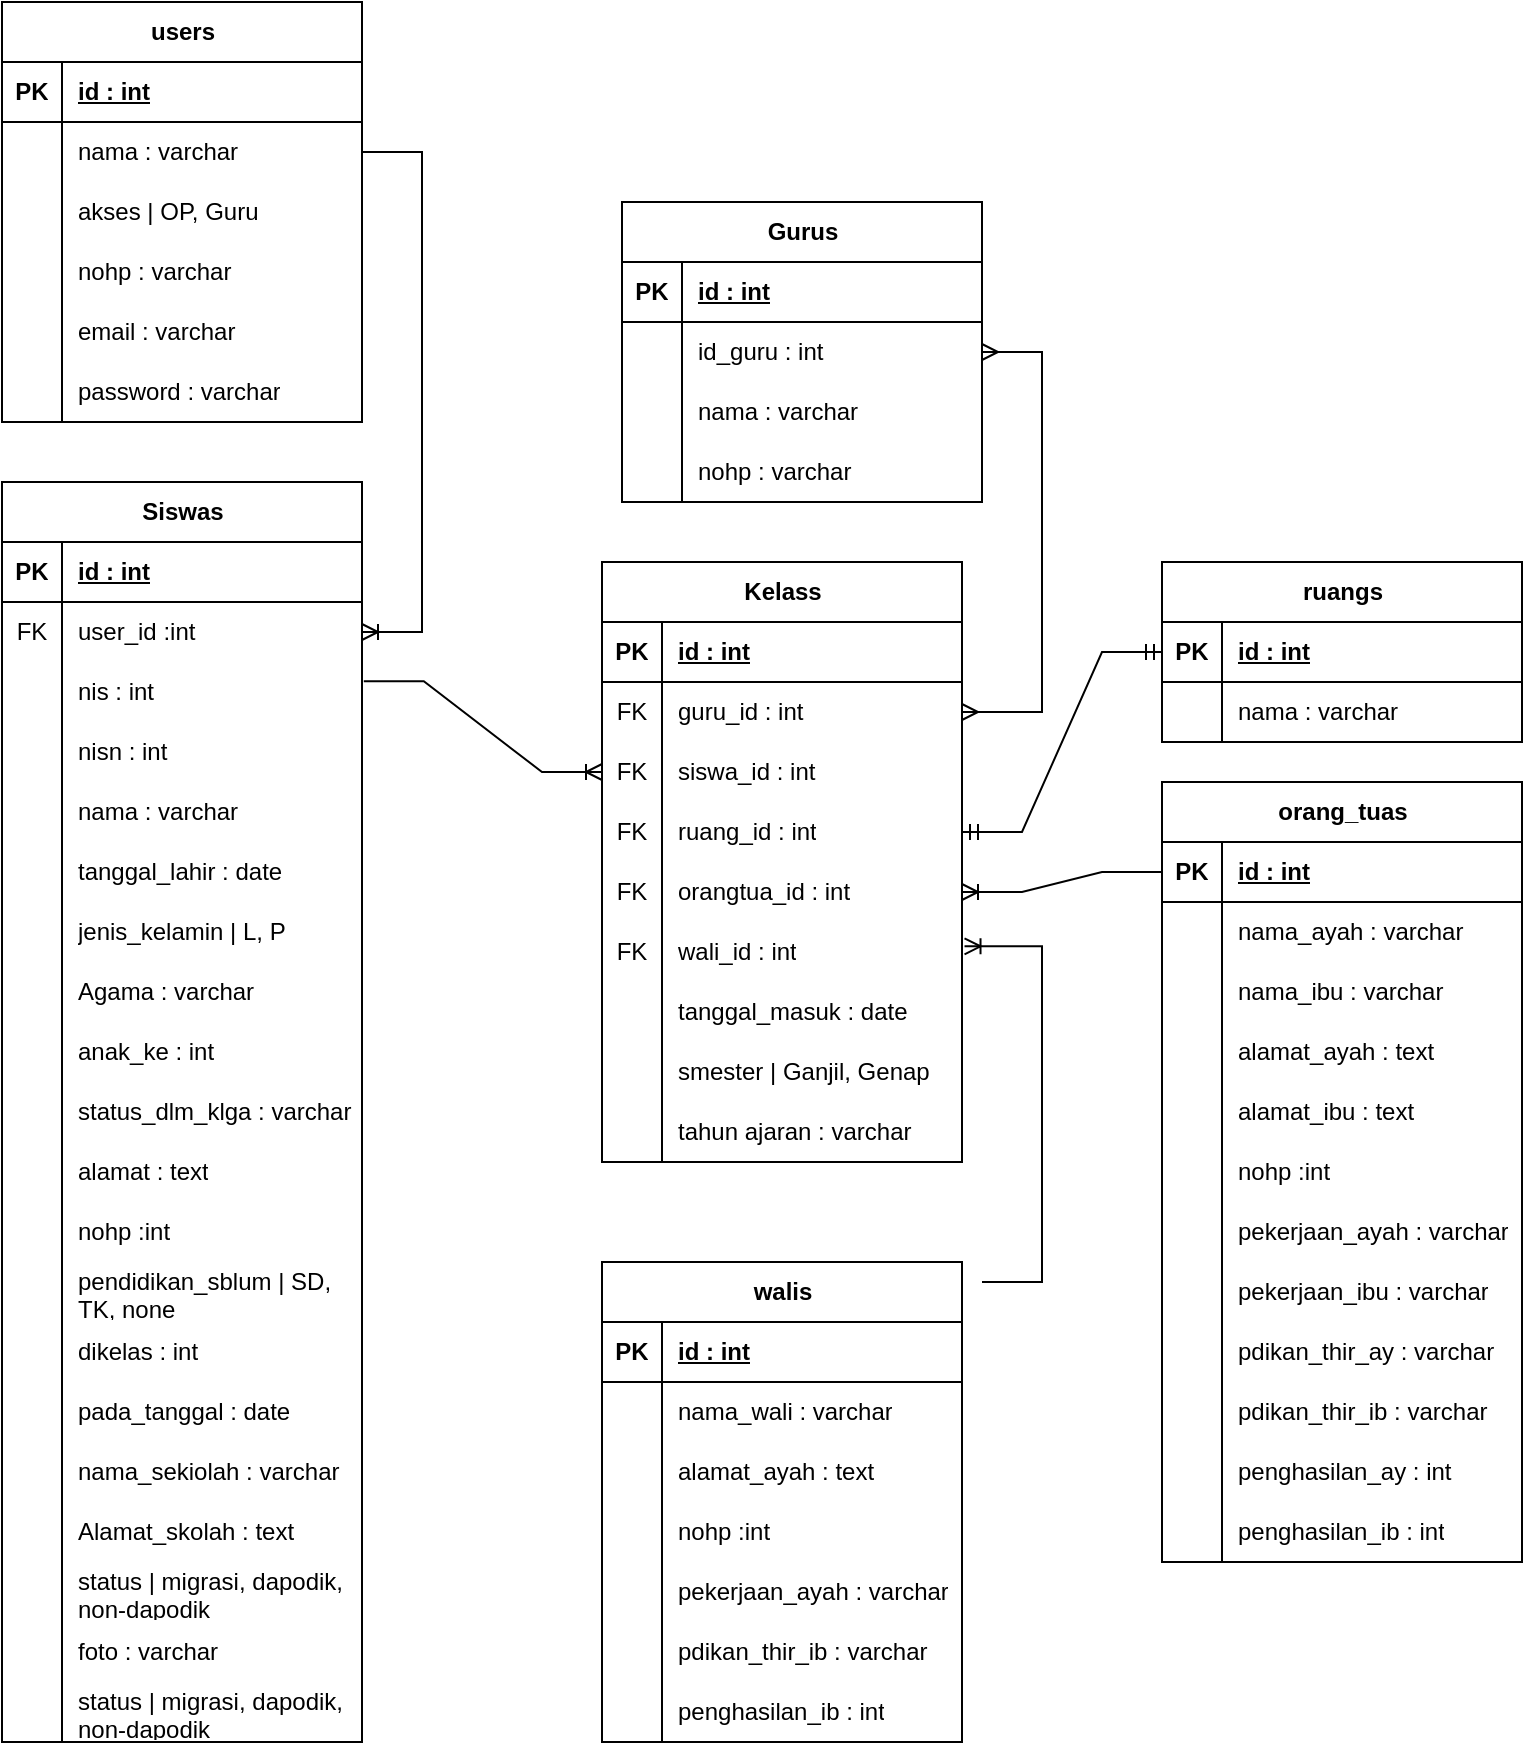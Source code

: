 <mxfile version="21.5.0" type="github">
  <diagram name="Halaman-1" id="-97yw2wkRq0q6jk886xI">
    <mxGraphModel dx="2501" dy="764" grid="1" gridSize="10" guides="1" tooltips="1" connect="1" arrows="1" fold="1" page="1" pageScale="1" pageWidth="827" pageHeight="1169" math="0" shadow="0">
      <root>
        <mxCell id="0" />
        <mxCell id="1" parent="0" />
        <mxCell id="CEY7hL-I3OigA7_ihmyC-18" value="users" style="shape=table;startSize=30;container=1;collapsible=1;childLayout=tableLayout;fixedRows=1;rowLines=0;fontStyle=1;align=center;resizeLast=1;html=1;rounded=0;labelBackgroundColor=none;" parent="1" vertex="1">
          <mxGeometry x="-620" y="40" width="180" height="210" as="geometry">
            <mxRectangle x="80" y="20" width="70" height="30" as="alternateBounds" />
          </mxGeometry>
        </mxCell>
        <mxCell id="CEY7hL-I3OigA7_ihmyC-19" value="" style="shape=tableRow;horizontal=0;startSize=0;swimlaneHead=0;swimlaneBody=0;fillColor=none;collapsible=0;dropTarget=0;points=[[0,0.5],[1,0.5]];portConstraint=eastwest;top=0;left=0;right=0;bottom=1;rounded=0;labelBackgroundColor=none;" parent="CEY7hL-I3OigA7_ihmyC-18" vertex="1">
          <mxGeometry y="30" width="180" height="30" as="geometry" />
        </mxCell>
        <mxCell id="CEY7hL-I3OigA7_ihmyC-20" value="PK" style="shape=partialRectangle;connectable=0;fillColor=none;top=0;left=0;bottom=0;right=0;fontStyle=1;overflow=hidden;whiteSpace=wrap;html=1;rounded=0;labelBackgroundColor=none;" parent="CEY7hL-I3OigA7_ihmyC-19" vertex="1">
          <mxGeometry width="30" height="30" as="geometry">
            <mxRectangle width="30" height="30" as="alternateBounds" />
          </mxGeometry>
        </mxCell>
        <mxCell id="CEY7hL-I3OigA7_ihmyC-21" value="id : int" style="shape=partialRectangle;connectable=0;fillColor=none;top=0;left=0;bottom=0;right=0;align=left;spacingLeft=6;fontStyle=5;overflow=hidden;whiteSpace=wrap;html=1;rounded=0;labelBackgroundColor=none;" parent="CEY7hL-I3OigA7_ihmyC-19" vertex="1">
          <mxGeometry x="30" width="150" height="30" as="geometry">
            <mxRectangle width="150" height="30" as="alternateBounds" />
          </mxGeometry>
        </mxCell>
        <mxCell id="CEY7hL-I3OigA7_ihmyC-22" value="" style="shape=tableRow;horizontal=0;startSize=0;swimlaneHead=0;swimlaneBody=0;fillColor=none;collapsible=0;dropTarget=0;points=[[0,0.5],[1,0.5]];portConstraint=eastwest;top=0;left=0;right=0;bottom=0;rounded=0;labelBackgroundColor=none;" parent="CEY7hL-I3OigA7_ihmyC-18" vertex="1">
          <mxGeometry y="60" width="180" height="30" as="geometry" />
        </mxCell>
        <mxCell id="CEY7hL-I3OigA7_ihmyC-23" value="" style="shape=partialRectangle;connectable=0;fillColor=none;top=0;left=0;bottom=0;right=0;editable=1;overflow=hidden;whiteSpace=wrap;html=1;rounded=0;labelBackgroundColor=none;" parent="CEY7hL-I3OigA7_ihmyC-22" vertex="1">
          <mxGeometry width="30" height="30" as="geometry">
            <mxRectangle width="30" height="30" as="alternateBounds" />
          </mxGeometry>
        </mxCell>
        <mxCell id="CEY7hL-I3OigA7_ihmyC-24" value="nama : varchar" style="shape=partialRectangle;connectable=0;fillColor=none;top=0;left=0;bottom=0;right=0;align=left;spacingLeft=6;overflow=hidden;whiteSpace=wrap;html=1;rounded=0;labelBackgroundColor=none;" parent="CEY7hL-I3OigA7_ihmyC-22" vertex="1">
          <mxGeometry x="30" width="150" height="30" as="geometry">
            <mxRectangle width="150" height="30" as="alternateBounds" />
          </mxGeometry>
        </mxCell>
        <mxCell id="CEY7hL-I3OigA7_ihmyC-25" value="" style="shape=tableRow;horizontal=0;startSize=0;swimlaneHead=0;swimlaneBody=0;fillColor=none;collapsible=0;dropTarget=0;points=[[0,0.5],[1,0.5]];portConstraint=eastwest;top=0;left=0;right=0;bottom=0;rounded=0;labelBackgroundColor=none;" parent="CEY7hL-I3OigA7_ihmyC-18" vertex="1">
          <mxGeometry y="90" width="180" height="30" as="geometry" />
        </mxCell>
        <mxCell id="CEY7hL-I3OigA7_ihmyC-26" value="" style="shape=partialRectangle;connectable=0;fillColor=none;top=0;left=0;bottom=0;right=0;editable=1;overflow=hidden;whiteSpace=wrap;html=1;rounded=0;labelBackgroundColor=none;" parent="CEY7hL-I3OigA7_ihmyC-25" vertex="1">
          <mxGeometry width="30" height="30" as="geometry">
            <mxRectangle width="30" height="30" as="alternateBounds" />
          </mxGeometry>
        </mxCell>
        <mxCell id="CEY7hL-I3OigA7_ihmyC-27" value="akses | OP, Guru" style="shape=partialRectangle;connectable=0;fillColor=none;top=0;left=0;bottom=0;right=0;align=left;spacingLeft=6;overflow=hidden;whiteSpace=wrap;html=1;rounded=0;labelBackgroundColor=none;" parent="CEY7hL-I3OigA7_ihmyC-25" vertex="1">
          <mxGeometry x="30" width="150" height="30" as="geometry">
            <mxRectangle width="150" height="30" as="alternateBounds" />
          </mxGeometry>
        </mxCell>
        <mxCell id="CEY7hL-I3OigA7_ihmyC-28" value="" style="shape=tableRow;horizontal=0;startSize=0;swimlaneHead=0;swimlaneBody=0;fillColor=none;collapsible=0;dropTarget=0;points=[[0,0.5],[1,0.5]];portConstraint=eastwest;top=0;left=0;right=0;bottom=0;rounded=0;labelBackgroundColor=none;" parent="CEY7hL-I3OigA7_ihmyC-18" vertex="1">
          <mxGeometry y="120" width="180" height="30" as="geometry" />
        </mxCell>
        <mxCell id="CEY7hL-I3OigA7_ihmyC-29" value="" style="shape=partialRectangle;connectable=0;fillColor=none;top=0;left=0;bottom=0;right=0;editable=1;overflow=hidden;whiteSpace=wrap;html=1;rounded=0;labelBackgroundColor=none;" parent="CEY7hL-I3OigA7_ihmyC-28" vertex="1">
          <mxGeometry width="30" height="30" as="geometry">
            <mxRectangle width="30" height="30" as="alternateBounds" />
          </mxGeometry>
        </mxCell>
        <mxCell id="CEY7hL-I3OigA7_ihmyC-30" value="nohp : varchar" style="shape=partialRectangle;connectable=0;fillColor=none;top=0;left=0;bottom=0;right=0;align=left;spacingLeft=6;overflow=hidden;whiteSpace=wrap;html=1;rounded=0;labelBackgroundColor=none;" parent="CEY7hL-I3OigA7_ihmyC-28" vertex="1">
          <mxGeometry x="30" width="150" height="30" as="geometry">
            <mxRectangle width="150" height="30" as="alternateBounds" />
          </mxGeometry>
        </mxCell>
        <mxCell id="CEY7hL-I3OigA7_ihmyC-47" value="" style="shape=tableRow;horizontal=0;startSize=0;swimlaneHead=0;swimlaneBody=0;fillColor=none;collapsible=0;dropTarget=0;points=[[0,0.5],[1,0.5]];portConstraint=eastwest;top=0;left=0;right=0;bottom=0;rounded=0;labelBackgroundColor=none;" parent="CEY7hL-I3OigA7_ihmyC-18" vertex="1">
          <mxGeometry y="150" width="180" height="30" as="geometry" />
        </mxCell>
        <mxCell id="CEY7hL-I3OigA7_ihmyC-48" value="" style="shape=partialRectangle;connectable=0;fillColor=none;top=0;left=0;bottom=0;right=0;editable=1;overflow=hidden;whiteSpace=wrap;html=1;rounded=0;labelBackgroundColor=none;" parent="CEY7hL-I3OigA7_ihmyC-47" vertex="1">
          <mxGeometry width="30" height="30" as="geometry">
            <mxRectangle width="30" height="30" as="alternateBounds" />
          </mxGeometry>
        </mxCell>
        <mxCell id="CEY7hL-I3OigA7_ihmyC-49" value="email : varchar" style="shape=partialRectangle;connectable=0;fillColor=none;top=0;left=0;bottom=0;right=0;align=left;spacingLeft=6;overflow=hidden;whiteSpace=wrap;html=1;rounded=0;labelBackgroundColor=none;" parent="CEY7hL-I3OigA7_ihmyC-47" vertex="1">
          <mxGeometry x="30" width="150" height="30" as="geometry">
            <mxRectangle width="150" height="30" as="alternateBounds" />
          </mxGeometry>
        </mxCell>
        <mxCell id="CEY7hL-I3OigA7_ihmyC-44" value="" style="shape=tableRow;horizontal=0;startSize=0;swimlaneHead=0;swimlaneBody=0;fillColor=none;collapsible=0;dropTarget=0;points=[[0,0.5],[1,0.5]];portConstraint=eastwest;top=0;left=0;right=0;bottom=0;rounded=0;labelBackgroundColor=none;" parent="CEY7hL-I3OigA7_ihmyC-18" vertex="1">
          <mxGeometry y="180" width="180" height="30" as="geometry" />
        </mxCell>
        <mxCell id="CEY7hL-I3OigA7_ihmyC-45" value="" style="shape=partialRectangle;connectable=0;fillColor=none;top=0;left=0;bottom=0;right=0;editable=1;overflow=hidden;whiteSpace=wrap;html=1;rounded=0;labelBackgroundColor=none;" parent="CEY7hL-I3OigA7_ihmyC-44" vertex="1">
          <mxGeometry width="30" height="30" as="geometry">
            <mxRectangle width="30" height="30" as="alternateBounds" />
          </mxGeometry>
        </mxCell>
        <mxCell id="CEY7hL-I3OigA7_ihmyC-46" value="password : varchar" style="shape=partialRectangle;connectable=0;fillColor=none;top=0;left=0;bottom=0;right=0;align=left;spacingLeft=6;overflow=hidden;whiteSpace=wrap;html=1;rounded=0;labelBackgroundColor=none;" parent="CEY7hL-I3OigA7_ihmyC-44" vertex="1">
          <mxGeometry x="30" width="150" height="30" as="geometry">
            <mxRectangle width="150" height="30" as="alternateBounds" />
          </mxGeometry>
        </mxCell>
        <mxCell id="CEY7hL-I3OigA7_ihmyC-54" value="Siswas" style="shape=table;startSize=30;container=1;collapsible=1;childLayout=tableLayout;fixedRows=1;rowLines=0;fontStyle=1;align=center;resizeLast=1;html=1;rounded=0;labelBackgroundColor=none;" parent="1" vertex="1">
          <mxGeometry x="-620" y="280" width="180" height="630" as="geometry">
            <mxRectangle x="80" y="20" width="70" height="30" as="alternateBounds" />
          </mxGeometry>
        </mxCell>
        <mxCell id="CEY7hL-I3OigA7_ihmyC-55" value="" style="shape=tableRow;horizontal=0;startSize=0;swimlaneHead=0;swimlaneBody=0;fillColor=none;collapsible=0;dropTarget=0;points=[[0,0.5],[1,0.5]];portConstraint=eastwest;top=0;left=0;right=0;bottom=1;rounded=0;labelBackgroundColor=none;" parent="CEY7hL-I3OigA7_ihmyC-54" vertex="1">
          <mxGeometry y="30" width="180" height="30" as="geometry" />
        </mxCell>
        <mxCell id="CEY7hL-I3OigA7_ihmyC-56" value="PK" style="shape=partialRectangle;connectable=0;fillColor=none;top=0;left=0;bottom=0;right=0;fontStyle=1;overflow=hidden;whiteSpace=wrap;html=1;rounded=0;labelBackgroundColor=none;" parent="CEY7hL-I3OigA7_ihmyC-55" vertex="1">
          <mxGeometry width="30" height="30" as="geometry">
            <mxRectangle width="30" height="30" as="alternateBounds" />
          </mxGeometry>
        </mxCell>
        <mxCell id="CEY7hL-I3OigA7_ihmyC-57" value="id : int" style="shape=partialRectangle;connectable=0;fillColor=none;top=0;left=0;bottom=0;right=0;align=left;spacingLeft=6;fontStyle=5;overflow=hidden;whiteSpace=wrap;html=1;rounded=0;labelBackgroundColor=none;" parent="CEY7hL-I3OigA7_ihmyC-55" vertex="1">
          <mxGeometry x="30" width="150" height="30" as="geometry">
            <mxRectangle width="150" height="30" as="alternateBounds" />
          </mxGeometry>
        </mxCell>
        <mxCell id="CEY7hL-I3OigA7_ihmyC-58" value="" style="shape=tableRow;horizontal=0;startSize=0;swimlaneHead=0;swimlaneBody=0;fillColor=none;collapsible=0;dropTarget=0;points=[[0,0.5],[1,0.5]];portConstraint=eastwest;top=0;left=0;right=0;bottom=0;rounded=0;labelBackgroundColor=none;" parent="CEY7hL-I3OigA7_ihmyC-54" vertex="1">
          <mxGeometry y="60" width="180" height="30" as="geometry" />
        </mxCell>
        <mxCell id="CEY7hL-I3OigA7_ihmyC-59" value="FK" style="shape=partialRectangle;connectable=0;fillColor=none;top=0;left=0;bottom=0;right=0;editable=1;overflow=hidden;whiteSpace=wrap;html=1;rounded=0;labelBackgroundColor=none;" parent="CEY7hL-I3OigA7_ihmyC-58" vertex="1">
          <mxGeometry width="30" height="30" as="geometry">
            <mxRectangle width="30" height="30" as="alternateBounds" />
          </mxGeometry>
        </mxCell>
        <mxCell id="CEY7hL-I3OigA7_ihmyC-60" value="user_id :int" style="shape=partialRectangle;connectable=0;fillColor=none;top=0;left=0;bottom=0;right=0;align=left;spacingLeft=6;overflow=hidden;whiteSpace=wrap;html=1;rounded=0;labelBackgroundColor=none;" parent="CEY7hL-I3OigA7_ihmyC-58" vertex="1">
          <mxGeometry x="30" width="150" height="30" as="geometry">
            <mxRectangle width="150" height="30" as="alternateBounds" />
          </mxGeometry>
        </mxCell>
        <mxCell id="CEY7hL-I3OigA7_ihmyC-61" value="" style="shape=tableRow;horizontal=0;startSize=0;swimlaneHead=0;swimlaneBody=0;fillColor=none;collapsible=0;dropTarget=0;points=[[0,0.5],[1,0.5]];portConstraint=eastwest;top=0;left=0;right=0;bottom=0;rounded=0;labelBackgroundColor=none;" parent="CEY7hL-I3OigA7_ihmyC-54" vertex="1">
          <mxGeometry y="90" width="180" height="30" as="geometry" />
        </mxCell>
        <mxCell id="CEY7hL-I3OigA7_ihmyC-62" value="" style="shape=partialRectangle;connectable=0;fillColor=none;top=0;left=0;bottom=0;right=0;editable=1;overflow=hidden;whiteSpace=wrap;html=1;rounded=0;labelBackgroundColor=none;" parent="CEY7hL-I3OigA7_ihmyC-61" vertex="1">
          <mxGeometry width="30" height="30" as="geometry">
            <mxRectangle width="30" height="30" as="alternateBounds" />
          </mxGeometry>
        </mxCell>
        <mxCell id="CEY7hL-I3OigA7_ihmyC-63" value="nis : int" style="shape=partialRectangle;connectable=0;fillColor=none;top=0;left=0;bottom=0;right=0;align=left;spacingLeft=6;overflow=hidden;whiteSpace=wrap;html=1;rounded=0;labelBackgroundColor=none;" parent="CEY7hL-I3OigA7_ihmyC-61" vertex="1">
          <mxGeometry x="30" width="150" height="30" as="geometry">
            <mxRectangle width="150" height="30" as="alternateBounds" />
          </mxGeometry>
        </mxCell>
        <mxCell id="CEY7hL-I3OigA7_ihmyC-64" value="" style="shape=tableRow;horizontal=0;startSize=0;swimlaneHead=0;swimlaneBody=0;fillColor=none;collapsible=0;dropTarget=0;points=[[0,0.5],[1,0.5]];portConstraint=eastwest;top=0;left=0;right=0;bottom=0;rounded=0;labelBackgroundColor=none;" parent="CEY7hL-I3OigA7_ihmyC-54" vertex="1">
          <mxGeometry y="120" width="180" height="30" as="geometry" />
        </mxCell>
        <mxCell id="CEY7hL-I3OigA7_ihmyC-65" value="" style="shape=partialRectangle;connectable=0;fillColor=none;top=0;left=0;bottom=0;right=0;editable=1;overflow=hidden;whiteSpace=wrap;html=1;rounded=0;labelBackgroundColor=none;" parent="CEY7hL-I3OigA7_ihmyC-64" vertex="1">
          <mxGeometry width="30" height="30" as="geometry">
            <mxRectangle width="30" height="30" as="alternateBounds" />
          </mxGeometry>
        </mxCell>
        <mxCell id="CEY7hL-I3OigA7_ihmyC-66" value="nisn : int" style="shape=partialRectangle;connectable=0;fillColor=none;top=0;left=0;bottom=0;right=0;align=left;spacingLeft=6;overflow=hidden;whiteSpace=wrap;html=1;rounded=0;labelBackgroundColor=none;" parent="CEY7hL-I3OigA7_ihmyC-64" vertex="1">
          <mxGeometry x="30" width="150" height="30" as="geometry">
            <mxRectangle width="150" height="30" as="alternateBounds" />
          </mxGeometry>
        </mxCell>
        <mxCell id="CEY7hL-I3OigA7_ihmyC-80" value="" style="shape=tableRow;horizontal=0;startSize=0;swimlaneHead=0;swimlaneBody=0;fillColor=none;collapsible=0;dropTarget=0;points=[[0,0.5],[1,0.5]];portConstraint=eastwest;top=0;left=0;right=0;bottom=0;rounded=0;labelBackgroundColor=none;" parent="CEY7hL-I3OigA7_ihmyC-54" vertex="1">
          <mxGeometry y="150" width="180" height="30" as="geometry" />
        </mxCell>
        <mxCell id="CEY7hL-I3OigA7_ihmyC-81" value="" style="shape=partialRectangle;connectable=0;fillColor=none;top=0;left=0;bottom=0;right=0;editable=1;overflow=hidden;whiteSpace=wrap;html=1;rounded=0;labelBackgroundColor=none;" parent="CEY7hL-I3OigA7_ihmyC-80" vertex="1">
          <mxGeometry width="30" height="30" as="geometry">
            <mxRectangle width="30" height="30" as="alternateBounds" />
          </mxGeometry>
        </mxCell>
        <mxCell id="CEY7hL-I3OigA7_ihmyC-82" value="nama : varchar" style="shape=partialRectangle;connectable=0;fillColor=none;top=0;left=0;bottom=0;right=0;align=left;spacingLeft=6;overflow=hidden;whiteSpace=wrap;html=1;rounded=0;labelBackgroundColor=none;" parent="CEY7hL-I3OigA7_ihmyC-80" vertex="1">
          <mxGeometry x="30" width="150" height="30" as="geometry">
            <mxRectangle width="150" height="30" as="alternateBounds" />
          </mxGeometry>
        </mxCell>
        <mxCell id="CEY7hL-I3OigA7_ihmyC-89" value="" style="shape=tableRow;horizontal=0;startSize=0;swimlaneHead=0;swimlaneBody=0;fillColor=none;collapsible=0;dropTarget=0;points=[[0,0.5],[1,0.5]];portConstraint=eastwest;top=0;left=0;right=0;bottom=0;rounded=0;labelBackgroundColor=none;" parent="CEY7hL-I3OigA7_ihmyC-54" vertex="1">
          <mxGeometry y="180" width="180" height="30" as="geometry" />
        </mxCell>
        <mxCell id="CEY7hL-I3OigA7_ihmyC-90" value="" style="shape=partialRectangle;connectable=0;fillColor=none;top=0;left=0;bottom=0;right=0;editable=1;overflow=hidden;whiteSpace=wrap;html=1;rounded=0;labelBackgroundColor=none;" parent="CEY7hL-I3OigA7_ihmyC-89" vertex="1">
          <mxGeometry width="30" height="30" as="geometry">
            <mxRectangle width="30" height="30" as="alternateBounds" />
          </mxGeometry>
        </mxCell>
        <mxCell id="CEY7hL-I3OigA7_ihmyC-91" value="tanggal_lahir : date" style="shape=partialRectangle;connectable=0;fillColor=none;top=0;left=0;bottom=0;right=0;align=left;spacingLeft=6;overflow=hidden;whiteSpace=wrap;html=1;rounded=0;labelBackgroundColor=none;" parent="CEY7hL-I3OigA7_ihmyC-89" vertex="1">
          <mxGeometry x="30" width="150" height="30" as="geometry">
            <mxRectangle width="150" height="30" as="alternateBounds" />
          </mxGeometry>
        </mxCell>
        <mxCell id="8CuRWz65gp93I6ut2hYe-1" value="" style="shape=tableRow;horizontal=0;startSize=0;swimlaneHead=0;swimlaneBody=0;fillColor=none;collapsible=0;dropTarget=0;points=[[0,0.5],[1,0.5]];portConstraint=eastwest;top=0;left=0;right=0;bottom=0;rounded=0;labelBackgroundColor=none;" parent="CEY7hL-I3OigA7_ihmyC-54" vertex="1">
          <mxGeometry y="210" width="180" height="30" as="geometry" />
        </mxCell>
        <mxCell id="8CuRWz65gp93I6ut2hYe-2" value="" style="shape=partialRectangle;connectable=0;fillColor=none;top=0;left=0;bottom=0;right=0;editable=1;overflow=hidden;whiteSpace=wrap;html=1;rounded=0;labelBackgroundColor=none;" parent="8CuRWz65gp93I6ut2hYe-1" vertex="1">
          <mxGeometry width="30" height="30" as="geometry">
            <mxRectangle width="30" height="30" as="alternateBounds" />
          </mxGeometry>
        </mxCell>
        <mxCell id="8CuRWz65gp93I6ut2hYe-3" value="jenis_kelamin | L, P" style="shape=partialRectangle;connectable=0;fillColor=none;top=0;left=0;bottom=0;right=0;align=left;spacingLeft=6;overflow=hidden;whiteSpace=wrap;html=1;rounded=0;labelBackgroundColor=none;" parent="8CuRWz65gp93I6ut2hYe-1" vertex="1">
          <mxGeometry x="30" width="150" height="30" as="geometry">
            <mxRectangle width="150" height="30" as="alternateBounds" />
          </mxGeometry>
        </mxCell>
        <mxCell id="8CuRWz65gp93I6ut2hYe-4" value="" style="shape=tableRow;horizontal=0;startSize=0;swimlaneHead=0;swimlaneBody=0;fillColor=none;collapsible=0;dropTarget=0;points=[[0,0.5],[1,0.5]];portConstraint=eastwest;top=0;left=0;right=0;bottom=0;rounded=0;labelBackgroundColor=none;" parent="CEY7hL-I3OigA7_ihmyC-54" vertex="1">
          <mxGeometry y="240" width="180" height="30" as="geometry" />
        </mxCell>
        <mxCell id="8CuRWz65gp93I6ut2hYe-5" value="" style="shape=partialRectangle;connectable=0;fillColor=none;top=0;left=0;bottom=0;right=0;editable=1;overflow=hidden;whiteSpace=wrap;html=1;rounded=0;labelBackgroundColor=none;" parent="8CuRWz65gp93I6ut2hYe-4" vertex="1">
          <mxGeometry width="30" height="30" as="geometry">
            <mxRectangle width="30" height="30" as="alternateBounds" />
          </mxGeometry>
        </mxCell>
        <mxCell id="8CuRWz65gp93I6ut2hYe-6" value="Agama : varchar" style="shape=partialRectangle;connectable=0;fillColor=none;top=0;left=0;bottom=0;right=0;align=left;spacingLeft=6;overflow=hidden;whiteSpace=wrap;html=1;rounded=0;labelBackgroundColor=none;" parent="8CuRWz65gp93I6ut2hYe-4" vertex="1">
          <mxGeometry x="30" width="150" height="30" as="geometry">
            <mxRectangle width="150" height="30" as="alternateBounds" />
          </mxGeometry>
        </mxCell>
        <mxCell id="8CuRWz65gp93I6ut2hYe-7" value="" style="shape=tableRow;horizontal=0;startSize=0;swimlaneHead=0;swimlaneBody=0;fillColor=none;collapsible=0;dropTarget=0;points=[[0,0.5],[1,0.5]];portConstraint=eastwest;top=0;left=0;right=0;bottom=0;rounded=0;labelBackgroundColor=none;" parent="CEY7hL-I3OigA7_ihmyC-54" vertex="1">
          <mxGeometry y="270" width="180" height="30" as="geometry" />
        </mxCell>
        <mxCell id="8CuRWz65gp93I6ut2hYe-8" value="" style="shape=partialRectangle;connectable=0;fillColor=none;top=0;left=0;bottom=0;right=0;editable=1;overflow=hidden;whiteSpace=wrap;html=1;rounded=0;labelBackgroundColor=none;" parent="8CuRWz65gp93I6ut2hYe-7" vertex="1">
          <mxGeometry width="30" height="30" as="geometry">
            <mxRectangle width="30" height="30" as="alternateBounds" />
          </mxGeometry>
        </mxCell>
        <mxCell id="8CuRWz65gp93I6ut2hYe-9" value="anak_ke : int" style="shape=partialRectangle;connectable=0;fillColor=none;top=0;left=0;bottom=0;right=0;align=left;spacingLeft=6;overflow=hidden;whiteSpace=wrap;html=1;rounded=0;labelBackgroundColor=none;" parent="8CuRWz65gp93I6ut2hYe-7" vertex="1">
          <mxGeometry x="30" width="150" height="30" as="geometry">
            <mxRectangle width="150" height="30" as="alternateBounds" />
          </mxGeometry>
        </mxCell>
        <mxCell id="8CuRWz65gp93I6ut2hYe-10" value="" style="shape=tableRow;horizontal=0;startSize=0;swimlaneHead=0;swimlaneBody=0;fillColor=none;collapsible=0;dropTarget=0;points=[[0,0.5],[1,0.5]];portConstraint=eastwest;top=0;left=0;right=0;bottom=0;rounded=0;labelBackgroundColor=none;" parent="CEY7hL-I3OigA7_ihmyC-54" vertex="1">
          <mxGeometry y="300" width="180" height="30" as="geometry" />
        </mxCell>
        <mxCell id="8CuRWz65gp93I6ut2hYe-11" value="" style="shape=partialRectangle;connectable=0;fillColor=none;top=0;left=0;bottom=0;right=0;editable=1;overflow=hidden;whiteSpace=wrap;html=1;rounded=0;labelBackgroundColor=none;" parent="8CuRWz65gp93I6ut2hYe-10" vertex="1">
          <mxGeometry width="30" height="30" as="geometry">
            <mxRectangle width="30" height="30" as="alternateBounds" />
          </mxGeometry>
        </mxCell>
        <mxCell id="8CuRWz65gp93I6ut2hYe-12" value="status_dlm_klga : varchar" style="shape=partialRectangle;connectable=0;fillColor=none;top=0;left=0;bottom=0;right=0;align=left;spacingLeft=6;overflow=hidden;whiteSpace=wrap;html=1;rounded=0;labelBackgroundColor=none;" parent="8CuRWz65gp93I6ut2hYe-10" vertex="1">
          <mxGeometry x="30" width="150" height="30" as="geometry">
            <mxRectangle width="150" height="30" as="alternateBounds" />
          </mxGeometry>
        </mxCell>
        <mxCell id="8CuRWz65gp93I6ut2hYe-13" value="" style="shape=tableRow;horizontal=0;startSize=0;swimlaneHead=0;swimlaneBody=0;fillColor=none;collapsible=0;dropTarget=0;points=[[0,0.5],[1,0.5]];portConstraint=eastwest;top=0;left=0;right=0;bottom=0;rounded=0;labelBackgroundColor=none;" parent="CEY7hL-I3OigA7_ihmyC-54" vertex="1">
          <mxGeometry y="330" width="180" height="30" as="geometry" />
        </mxCell>
        <mxCell id="8CuRWz65gp93I6ut2hYe-14" value="" style="shape=partialRectangle;connectable=0;fillColor=none;top=0;left=0;bottom=0;right=0;editable=1;overflow=hidden;whiteSpace=wrap;html=1;rounded=0;labelBackgroundColor=none;" parent="8CuRWz65gp93I6ut2hYe-13" vertex="1">
          <mxGeometry width="30" height="30" as="geometry">
            <mxRectangle width="30" height="30" as="alternateBounds" />
          </mxGeometry>
        </mxCell>
        <mxCell id="8CuRWz65gp93I6ut2hYe-15" value="alamat : text" style="shape=partialRectangle;connectable=0;fillColor=none;top=0;left=0;bottom=0;right=0;align=left;spacingLeft=6;overflow=hidden;whiteSpace=wrap;html=1;rounded=0;labelBackgroundColor=none;" parent="8CuRWz65gp93I6ut2hYe-13" vertex="1">
          <mxGeometry x="30" width="150" height="30" as="geometry">
            <mxRectangle width="150" height="30" as="alternateBounds" />
          </mxGeometry>
        </mxCell>
        <mxCell id="CEY7hL-I3OigA7_ihmyC-226" value="" style="shape=tableRow;horizontal=0;startSize=0;swimlaneHead=0;swimlaneBody=0;fillColor=none;collapsible=0;dropTarget=0;points=[[0,0.5],[1,0.5]];portConstraint=eastwest;top=0;left=0;right=0;bottom=0;rounded=0;labelBackgroundColor=none;" parent="CEY7hL-I3OigA7_ihmyC-54" vertex="1">
          <mxGeometry y="360" width="180" height="30" as="geometry" />
        </mxCell>
        <mxCell id="CEY7hL-I3OigA7_ihmyC-227" value="" style="shape=partialRectangle;connectable=0;fillColor=none;top=0;left=0;bottom=0;right=0;editable=1;overflow=hidden;whiteSpace=wrap;html=1;rounded=0;labelBackgroundColor=none;" parent="CEY7hL-I3OigA7_ihmyC-226" vertex="1">
          <mxGeometry width="30" height="30" as="geometry">
            <mxRectangle width="30" height="30" as="alternateBounds" />
          </mxGeometry>
        </mxCell>
        <mxCell id="CEY7hL-I3OigA7_ihmyC-228" value="nohp :int" style="shape=partialRectangle;connectable=0;fillColor=none;top=0;left=0;bottom=0;right=0;align=left;spacingLeft=6;overflow=hidden;whiteSpace=wrap;html=1;rounded=0;labelBackgroundColor=none;" parent="CEY7hL-I3OigA7_ihmyC-226" vertex="1">
          <mxGeometry x="30" width="150" height="30" as="geometry">
            <mxRectangle width="150" height="30" as="alternateBounds" />
          </mxGeometry>
        </mxCell>
        <mxCell id="fgZYEpN1sQSyyedG6yY0-19" value="" style="shape=tableRow;horizontal=0;startSize=0;swimlaneHead=0;swimlaneBody=0;fillColor=none;collapsible=0;dropTarget=0;points=[[0,0.5],[1,0.5]];portConstraint=eastwest;top=0;left=0;right=0;bottom=0;rounded=0;labelBackgroundColor=none;" parent="CEY7hL-I3OigA7_ihmyC-54" vertex="1">
          <mxGeometry y="390" width="180" height="30" as="geometry" />
        </mxCell>
        <mxCell id="fgZYEpN1sQSyyedG6yY0-20" value="" style="shape=partialRectangle;connectable=0;fillColor=none;top=0;left=0;bottom=0;right=0;editable=1;overflow=hidden;whiteSpace=wrap;html=1;rounded=0;labelBackgroundColor=none;" parent="fgZYEpN1sQSyyedG6yY0-19" vertex="1">
          <mxGeometry width="30" height="30" as="geometry">
            <mxRectangle width="30" height="30" as="alternateBounds" />
          </mxGeometry>
        </mxCell>
        <mxCell id="fgZYEpN1sQSyyedG6yY0-21" value="pendidikan_sblum | SD, TK, none" style="shape=partialRectangle;connectable=0;fillColor=none;top=0;left=0;bottom=0;right=0;align=left;spacingLeft=6;overflow=hidden;whiteSpace=wrap;html=1;rounded=0;labelBackgroundColor=none;" parent="fgZYEpN1sQSyyedG6yY0-19" vertex="1">
          <mxGeometry x="30" width="150" height="30" as="geometry">
            <mxRectangle width="150" height="30" as="alternateBounds" />
          </mxGeometry>
        </mxCell>
        <mxCell id="CHSfBUIHJnwLNDT6XGH8-4" value="" style="shape=tableRow;horizontal=0;startSize=0;swimlaneHead=0;swimlaneBody=0;fillColor=none;collapsible=0;dropTarget=0;points=[[0,0.5],[1,0.5]];portConstraint=eastwest;top=0;left=0;right=0;bottom=0;rounded=0;labelBackgroundColor=none;" parent="CEY7hL-I3OigA7_ihmyC-54" vertex="1">
          <mxGeometry y="420" width="180" height="30" as="geometry" />
        </mxCell>
        <mxCell id="CHSfBUIHJnwLNDT6XGH8-5" value="" style="shape=partialRectangle;connectable=0;fillColor=none;top=0;left=0;bottom=0;right=0;editable=1;overflow=hidden;whiteSpace=wrap;html=1;rounded=0;labelBackgroundColor=none;" parent="CHSfBUIHJnwLNDT6XGH8-4" vertex="1">
          <mxGeometry width="30" height="30" as="geometry">
            <mxRectangle width="30" height="30" as="alternateBounds" />
          </mxGeometry>
        </mxCell>
        <mxCell id="CHSfBUIHJnwLNDT6XGH8-6" value="dikelas : int" style="shape=partialRectangle;connectable=0;fillColor=none;top=0;left=0;bottom=0;right=0;align=left;spacingLeft=6;overflow=hidden;whiteSpace=wrap;html=1;rounded=0;labelBackgroundColor=none;" parent="CHSfBUIHJnwLNDT6XGH8-4" vertex="1">
          <mxGeometry x="30" width="150" height="30" as="geometry">
            <mxRectangle width="150" height="30" as="alternateBounds" />
          </mxGeometry>
        </mxCell>
        <mxCell id="CHSfBUIHJnwLNDT6XGH8-1" value="" style="shape=tableRow;horizontal=0;startSize=0;swimlaneHead=0;swimlaneBody=0;fillColor=none;collapsible=0;dropTarget=0;points=[[0,0.5],[1,0.5]];portConstraint=eastwest;top=0;left=0;right=0;bottom=0;rounded=0;labelBackgroundColor=none;" parent="CEY7hL-I3OigA7_ihmyC-54" vertex="1">
          <mxGeometry y="450" width="180" height="30" as="geometry" />
        </mxCell>
        <mxCell id="CHSfBUIHJnwLNDT6XGH8-2" value="" style="shape=partialRectangle;connectable=0;fillColor=none;top=0;left=0;bottom=0;right=0;editable=1;overflow=hidden;whiteSpace=wrap;html=1;rounded=0;labelBackgroundColor=none;" parent="CHSfBUIHJnwLNDT6XGH8-1" vertex="1">
          <mxGeometry width="30" height="30" as="geometry">
            <mxRectangle width="30" height="30" as="alternateBounds" />
          </mxGeometry>
        </mxCell>
        <mxCell id="CHSfBUIHJnwLNDT6XGH8-3" value="pada_tanggal : date" style="shape=partialRectangle;connectable=0;fillColor=none;top=0;left=0;bottom=0;right=0;align=left;spacingLeft=6;overflow=hidden;whiteSpace=wrap;html=1;rounded=0;labelBackgroundColor=none;" parent="CHSfBUIHJnwLNDT6XGH8-1" vertex="1">
          <mxGeometry x="30" width="150" height="30" as="geometry">
            <mxRectangle width="150" height="30" as="alternateBounds" />
          </mxGeometry>
        </mxCell>
        <mxCell id="CHSfBUIHJnwLNDT6XGH8-7" value="" style="shape=tableRow;horizontal=0;startSize=0;swimlaneHead=0;swimlaneBody=0;fillColor=none;collapsible=0;dropTarget=0;points=[[0,0.5],[1,0.5]];portConstraint=eastwest;top=0;left=0;right=0;bottom=0;rounded=0;labelBackgroundColor=none;" parent="CEY7hL-I3OigA7_ihmyC-54" vertex="1">
          <mxGeometry y="480" width="180" height="30" as="geometry" />
        </mxCell>
        <mxCell id="CHSfBUIHJnwLNDT6XGH8-8" value="" style="shape=partialRectangle;connectable=0;fillColor=none;top=0;left=0;bottom=0;right=0;editable=1;overflow=hidden;whiteSpace=wrap;html=1;rounded=0;labelBackgroundColor=none;" parent="CHSfBUIHJnwLNDT6XGH8-7" vertex="1">
          <mxGeometry width="30" height="30" as="geometry">
            <mxRectangle width="30" height="30" as="alternateBounds" />
          </mxGeometry>
        </mxCell>
        <mxCell id="CHSfBUIHJnwLNDT6XGH8-9" value="nama_sekiolah : varchar" style="shape=partialRectangle;connectable=0;fillColor=none;top=0;left=0;bottom=0;right=0;align=left;spacingLeft=6;overflow=hidden;whiteSpace=wrap;html=1;rounded=0;labelBackgroundColor=none;" parent="CHSfBUIHJnwLNDT6XGH8-7" vertex="1">
          <mxGeometry x="30" width="150" height="30" as="geometry">
            <mxRectangle width="150" height="30" as="alternateBounds" />
          </mxGeometry>
        </mxCell>
        <mxCell id="CHSfBUIHJnwLNDT6XGH8-10" value="" style="shape=tableRow;horizontal=0;startSize=0;swimlaneHead=0;swimlaneBody=0;fillColor=none;collapsible=0;dropTarget=0;points=[[0,0.5],[1,0.5]];portConstraint=eastwest;top=0;left=0;right=0;bottom=0;rounded=0;labelBackgroundColor=none;" parent="CEY7hL-I3OigA7_ihmyC-54" vertex="1">
          <mxGeometry y="510" width="180" height="30" as="geometry" />
        </mxCell>
        <mxCell id="CHSfBUIHJnwLNDT6XGH8-11" value="" style="shape=partialRectangle;connectable=0;fillColor=none;top=0;left=0;bottom=0;right=0;editable=1;overflow=hidden;whiteSpace=wrap;html=1;rounded=0;labelBackgroundColor=none;" parent="CHSfBUIHJnwLNDT6XGH8-10" vertex="1">
          <mxGeometry width="30" height="30" as="geometry">
            <mxRectangle width="30" height="30" as="alternateBounds" />
          </mxGeometry>
        </mxCell>
        <mxCell id="CHSfBUIHJnwLNDT6XGH8-12" value="Alamat_skolah : text" style="shape=partialRectangle;connectable=0;fillColor=none;top=0;left=0;bottom=0;right=0;align=left;spacingLeft=6;overflow=hidden;whiteSpace=wrap;html=1;rounded=0;labelBackgroundColor=none;" parent="CHSfBUIHJnwLNDT6XGH8-10" vertex="1">
          <mxGeometry x="30" width="150" height="30" as="geometry">
            <mxRectangle width="150" height="30" as="alternateBounds" />
          </mxGeometry>
        </mxCell>
        <mxCell id="8CuRWz65gp93I6ut2hYe-16" value="" style="shape=tableRow;horizontal=0;startSize=0;swimlaneHead=0;swimlaneBody=0;fillColor=none;collapsible=0;dropTarget=0;points=[[0,0.5],[1,0.5]];portConstraint=eastwest;top=0;left=0;right=0;bottom=0;rounded=0;labelBackgroundColor=none;" parent="CEY7hL-I3OigA7_ihmyC-54" vertex="1">
          <mxGeometry y="540" width="180" height="30" as="geometry" />
        </mxCell>
        <mxCell id="8CuRWz65gp93I6ut2hYe-17" value="" style="shape=partialRectangle;connectable=0;fillColor=none;top=0;left=0;bottom=0;right=0;editable=1;overflow=hidden;whiteSpace=wrap;html=1;rounded=0;labelBackgroundColor=none;" parent="8CuRWz65gp93I6ut2hYe-16" vertex="1">
          <mxGeometry width="30" height="30" as="geometry">
            <mxRectangle width="30" height="30" as="alternateBounds" />
          </mxGeometry>
        </mxCell>
        <mxCell id="8CuRWz65gp93I6ut2hYe-18" value="status | migrasi, dapodik, non-dapodik" style="shape=partialRectangle;connectable=0;fillColor=none;top=0;left=0;bottom=0;right=0;align=left;spacingLeft=6;overflow=hidden;whiteSpace=wrap;html=1;rounded=0;labelBackgroundColor=none;" parent="8CuRWz65gp93I6ut2hYe-16" vertex="1">
          <mxGeometry x="30" width="150" height="30" as="geometry">
            <mxRectangle width="150" height="30" as="alternateBounds" />
          </mxGeometry>
        </mxCell>
        <mxCell id="CEY7hL-I3OigA7_ihmyC-223" value="" style="shape=tableRow;horizontal=0;startSize=0;swimlaneHead=0;swimlaneBody=0;fillColor=none;collapsible=0;dropTarget=0;points=[[0,0.5],[1,0.5]];portConstraint=eastwest;top=0;left=0;right=0;bottom=0;rounded=0;labelBackgroundColor=none;" parent="CEY7hL-I3OigA7_ihmyC-54" vertex="1">
          <mxGeometry y="570" width="180" height="30" as="geometry" />
        </mxCell>
        <mxCell id="CEY7hL-I3OigA7_ihmyC-224" value="" style="shape=partialRectangle;connectable=0;fillColor=none;top=0;left=0;bottom=0;right=0;editable=1;overflow=hidden;whiteSpace=wrap;html=1;rounded=0;labelBackgroundColor=none;" parent="CEY7hL-I3OigA7_ihmyC-223" vertex="1">
          <mxGeometry width="30" height="30" as="geometry">
            <mxRectangle width="30" height="30" as="alternateBounds" />
          </mxGeometry>
        </mxCell>
        <mxCell id="CEY7hL-I3OigA7_ihmyC-225" value="foto : varchar" style="shape=partialRectangle;connectable=0;fillColor=none;top=0;left=0;bottom=0;right=0;align=left;spacingLeft=6;overflow=hidden;whiteSpace=wrap;html=1;rounded=0;labelBackgroundColor=none;" parent="CEY7hL-I3OigA7_ihmyC-223" vertex="1">
          <mxGeometry x="30" width="150" height="30" as="geometry">
            <mxRectangle width="150" height="30" as="alternateBounds" />
          </mxGeometry>
        </mxCell>
        <mxCell id="iwVmraN5awmrW2IFaQJQ-2" value="" style="shape=tableRow;horizontal=0;startSize=0;swimlaneHead=0;swimlaneBody=0;fillColor=none;collapsible=0;dropTarget=0;points=[[0,0.5],[1,0.5]];portConstraint=eastwest;top=0;left=0;right=0;bottom=0;rounded=0;labelBackgroundColor=none;" vertex="1" parent="CEY7hL-I3OigA7_ihmyC-54">
          <mxGeometry y="600" width="180" height="30" as="geometry" />
        </mxCell>
        <mxCell id="iwVmraN5awmrW2IFaQJQ-3" value="" style="shape=partialRectangle;connectable=0;fillColor=none;top=0;left=0;bottom=0;right=0;editable=1;overflow=hidden;whiteSpace=wrap;html=1;rounded=0;labelBackgroundColor=none;" vertex="1" parent="iwVmraN5awmrW2IFaQJQ-2">
          <mxGeometry width="30" height="30" as="geometry">
            <mxRectangle width="30" height="30" as="alternateBounds" />
          </mxGeometry>
        </mxCell>
        <mxCell id="iwVmraN5awmrW2IFaQJQ-4" value="status | migrasi, dapodik, non-dapodik" style="shape=partialRectangle;connectable=0;fillColor=none;top=0;left=0;bottom=0;right=0;align=left;spacingLeft=6;overflow=hidden;whiteSpace=wrap;html=1;rounded=0;labelBackgroundColor=none;" vertex="1" parent="iwVmraN5awmrW2IFaQJQ-2">
          <mxGeometry x="30" width="150" height="30" as="geometry">
            <mxRectangle width="150" height="30" as="alternateBounds" />
          </mxGeometry>
        </mxCell>
        <mxCell id="CEY7hL-I3OigA7_ihmyC-123" value="Gurus" style="shape=table;startSize=30;container=1;collapsible=1;childLayout=tableLayout;fixedRows=1;rowLines=0;fontStyle=1;align=center;resizeLast=1;html=1;rounded=0;labelBackgroundColor=none;" parent="1" vertex="1">
          <mxGeometry x="-310" y="140" width="180" height="150" as="geometry">
            <mxRectangle x="80" y="20" width="70" height="30" as="alternateBounds" />
          </mxGeometry>
        </mxCell>
        <mxCell id="CEY7hL-I3OigA7_ihmyC-124" value="" style="shape=tableRow;horizontal=0;startSize=0;swimlaneHead=0;swimlaneBody=0;fillColor=none;collapsible=0;dropTarget=0;points=[[0,0.5],[1,0.5]];portConstraint=eastwest;top=0;left=0;right=0;bottom=1;rounded=0;labelBackgroundColor=none;" parent="CEY7hL-I3OigA7_ihmyC-123" vertex="1">
          <mxGeometry y="30" width="180" height="30" as="geometry" />
        </mxCell>
        <mxCell id="CEY7hL-I3OigA7_ihmyC-125" value="PK" style="shape=partialRectangle;connectable=0;fillColor=none;top=0;left=0;bottom=0;right=0;fontStyle=1;overflow=hidden;whiteSpace=wrap;html=1;rounded=0;labelBackgroundColor=none;" parent="CEY7hL-I3OigA7_ihmyC-124" vertex="1">
          <mxGeometry width="30" height="30" as="geometry">
            <mxRectangle width="30" height="30" as="alternateBounds" />
          </mxGeometry>
        </mxCell>
        <mxCell id="CEY7hL-I3OigA7_ihmyC-126" value="id : int" style="shape=partialRectangle;connectable=0;fillColor=none;top=0;left=0;bottom=0;right=0;align=left;spacingLeft=6;fontStyle=5;overflow=hidden;whiteSpace=wrap;html=1;rounded=0;labelBackgroundColor=none;" parent="CEY7hL-I3OigA7_ihmyC-124" vertex="1">
          <mxGeometry x="30" width="150" height="30" as="geometry">
            <mxRectangle width="150" height="30" as="alternateBounds" />
          </mxGeometry>
        </mxCell>
        <mxCell id="CEY7hL-I3OigA7_ihmyC-127" value="" style="shape=tableRow;horizontal=0;startSize=0;swimlaneHead=0;swimlaneBody=0;fillColor=none;collapsible=0;dropTarget=0;points=[[0,0.5],[1,0.5]];portConstraint=eastwest;top=0;left=0;right=0;bottom=0;rounded=0;labelBackgroundColor=none;" parent="CEY7hL-I3OigA7_ihmyC-123" vertex="1">
          <mxGeometry y="60" width="180" height="30" as="geometry" />
        </mxCell>
        <mxCell id="CEY7hL-I3OigA7_ihmyC-128" value="" style="shape=partialRectangle;connectable=0;fillColor=none;top=0;left=0;bottom=0;right=0;editable=1;overflow=hidden;whiteSpace=wrap;html=1;rounded=0;labelBackgroundColor=none;" parent="CEY7hL-I3OigA7_ihmyC-127" vertex="1">
          <mxGeometry width="30" height="30" as="geometry">
            <mxRectangle width="30" height="30" as="alternateBounds" />
          </mxGeometry>
        </mxCell>
        <mxCell id="CEY7hL-I3OigA7_ihmyC-129" value="id_guru : int" style="shape=partialRectangle;connectable=0;fillColor=none;top=0;left=0;bottom=0;right=0;align=left;spacingLeft=6;overflow=hidden;whiteSpace=wrap;html=1;rounded=0;labelBackgroundColor=none;" parent="CEY7hL-I3OigA7_ihmyC-127" vertex="1">
          <mxGeometry x="30" width="150" height="30" as="geometry">
            <mxRectangle width="150" height="30" as="alternateBounds" />
          </mxGeometry>
        </mxCell>
        <mxCell id="CEY7hL-I3OigA7_ihmyC-130" value="" style="shape=tableRow;horizontal=0;startSize=0;swimlaneHead=0;swimlaneBody=0;fillColor=none;collapsible=0;dropTarget=0;points=[[0,0.5],[1,0.5]];portConstraint=eastwest;top=0;left=0;right=0;bottom=0;rounded=0;labelBackgroundColor=none;" parent="CEY7hL-I3OigA7_ihmyC-123" vertex="1">
          <mxGeometry y="90" width="180" height="30" as="geometry" />
        </mxCell>
        <mxCell id="CEY7hL-I3OigA7_ihmyC-131" value="" style="shape=partialRectangle;connectable=0;fillColor=none;top=0;left=0;bottom=0;right=0;editable=1;overflow=hidden;whiteSpace=wrap;html=1;rounded=0;labelBackgroundColor=none;" parent="CEY7hL-I3OigA7_ihmyC-130" vertex="1">
          <mxGeometry width="30" height="30" as="geometry">
            <mxRectangle width="30" height="30" as="alternateBounds" />
          </mxGeometry>
        </mxCell>
        <mxCell id="CEY7hL-I3OigA7_ihmyC-132" value="nama : varchar" style="shape=partialRectangle;connectable=0;fillColor=none;top=0;left=0;bottom=0;right=0;align=left;spacingLeft=6;overflow=hidden;whiteSpace=wrap;html=1;rounded=0;labelBackgroundColor=none;" parent="CEY7hL-I3OigA7_ihmyC-130" vertex="1">
          <mxGeometry x="30" width="150" height="30" as="geometry">
            <mxRectangle width="150" height="30" as="alternateBounds" />
          </mxGeometry>
        </mxCell>
        <mxCell id="fgZYEpN1sQSyyedG6yY0-22" value="" style="shape=tableRow;horizontal=0;startSize=0;swimlaneHead=0;swimlaneBody=0;fillColor=none;collapsible=0;dropTarget=0;points=[[0,0.5],[1,0.5]];portConstraint=eastwest;top=0;left=0;right=0;bottom=0;rounded=0;labelBackgroundColor=none;" parent="CEY7hL-I3OigA7_ihmyC-123" vertex="1">
          <mxGeometry y="120" width="180" height="30" as="geometry" />
        </mxCell>
        <mxCell id="fgZYEpN1sQSyyedG6yY0-23" value="" style="shape=partialRectangle;connectable=0;fillColor=none;top=0;left=0;bottom=0;right=0;editable=1;overflow=hidden;whiteSpace=wrap;html=1;rounded=0;labelBackgroundColor=none;" parent="fgZYEpN1sQSyyedG6yY0-22" vertex="1">
          <mxGeometry width="30" height="30" as="geometry">
            <mxRectangle width="30" height="30" as="alternateBounds" />
          </mxGeometry>
        </mxCell>
        <mxCell id="fgZYEpN1sQSyyedG6yY0-24" value="nohp : varchar" style="shape=partialRectangle;connectable=0;fillColor=none;top=0;left=0;bottom=0;right=0;align=left;spacingLeft=6;overflow=hidden;whiteSpace=wrap;html=1;rounded=0;labelBackgroundColor=none;" parent="fgZYEpN1sQSyyedG6yY0-22" vertex="1">
          <mxGeometry x="30" width="150" height="30" as="geometry">
            <mxRectangle width="150" height="30" as="alternateBounds" />
          </mxGeometry>
        </mxCell>
        <mxCell id="CEY7hL-I3OigA7_ihmyC-193" value="Kelass" style="shape=table;startSize=30;container=1;collapsible=1;childLayout=tableLayout;fixedRows=1;rowLines=0;fontStyle=1;align=center;resizeLast=1;html=1;rounded=0;labelBackgroundColor=none;" parent="1" vertex="1">
          <mxGeometry x="-320" y="320" width="180" height="300" as="geometry">
            <mxRectangle x="80" y="20" width="70" height="30" as="alternateBounds" />
          </mxGeometry>
        </mxCell>
        <mxCell id="CEY7hL-I3OigA7_ihmyC-194" value="" style="shape=tableRow;horizontal=0;startSize=0;swimlaneHead=0;swimlaneBody=0;fillColor=none;collapsible=0;dropTarget=0;points=[[0,0.5],[1,0.5]];portConstraint=eastwest;top=0;left=0;right=0;bottom=1;rounded=0;labelBackgroundColor=none;" parent="CEY7hL-I3OigA7_ihmyC-193" vertex="1">
          <mxGeometry y="30" width="180" height="30" as="geometry" />
        </mxCell>
        <mxCell id="CEY7hL-I3OigA7_ihmyC-195" value="PK" style="shape=partialRectangle;connectable=0;fillColor=none;top=0;left=0;bottom=0;right=0;fontStyle=1;overflow=hidden;whiteSpace=wrap;html=1;rounded=0;labelBackgroundColor=none;" parent="CEY7hL-I3OigA7_ihmyC-194" vertex="1">
          <mxGeometry width="30" height="30" as="geometry">
            <mxRectangle width="30" height="30" as="alternateBounds" />
          </mxGeometry>
        </mxCell>
        <mxCell id="CEY7hL-I3OigA7_ihmyC-196" value="id : int" style="shape=partialRectangle;connectable=0;fillColor=none;top=0;left=0;bottom=0;right=0;align=left;spacingLeft=6;fontStyle=5;overflow=hidden;whiteSpace=wrap;html=1;rounded=0;labelBackgroundColor=none;" parent="CEY7hL-I3OigA7_ihmyC-194" vertex="1">
          <mxGeometry x="30" width="150" height="30" as="geometry">
            <mxRectangle width="150" height="30" as="alternateBounds" />
          </mxGeometry>
        </mxCell>
        <mxCell id="CEY7hL-I3OigA7_ihmyC-197" value="" style="shape=tableRow;horizontal=0;startSize=0;swimlaneHead=0;swimlaneBody=0;fillColor=none;collapsible=0;dropTarget=0;points=[[0,0.5],[1,0.5]];portConstraint=eastwest;top=0;left=0;right=0;bottom=0;rounded=0;labelBackgroundColor=none;" parent="CEY7hL-I3OigA7_ihmyC-193" vertex="1">
          <mxGeometry y="60" width="180" height="30" as="geometry" />
        </mxCell>
        <mxCell id="CEY7hL-I3OigA7_ihmyC-198" value="FK" style="shape=partialRectangle;connectable=0;fillColor=none;top=0;left=0;bottom=0;right=0;editable=1;overflow=hidden;whiteSpace=wrap;html=1;rounded=0;labelBackgroundColor=none;" parent="CEY7hL-I3OigA7_ihmyC-197" vertex="1">
          <mxGeometry width="30" height="30" as="geometry">
            <mxRectangle width="30" height="30" as="alternateBounds" />
          </mxGeometry>
        </mxCell>
        <mxCell id="CEY7hL-I3OigA7_ihmyC-199" value="guru_id : int" style="shape=partialRectangle;connectable=0;fillColor=none;top=0;left=0;bottom=0;right=0;align=left;spacingLeft=6;overflow=hidden;whiteSpace=wrap;html=1;rounded=0;labelBackgroundColor=none;" parent="CEY7hL-I3OigA7_ihmyC-197" vertex="1">
          <mxGeometry x="30" width="150" height="30" as="geometry">
            <mxRectangle width="150" height="30" as="alternateBounds" />
          </mxGeometry>
        </mxCell>
        <mxCell id="CEY7hL-I3OigA7_ihmyC-200" value="" style="shape=tableRow;horizontal=0;startSize=0;swimlaneHead=0;swimlaneBody=0;fillColor=none;collapsible=0;dropTarget=0;points=[[0,0.5],[1,0.5]];portConstraint=eastwest;top=0;left=0;right=0;bottom=0;rounded=0;labelBackgroundColor=none;" parent="CEY7hL-I3OigA7_ihmyC-193" vertex="1">
          <mxGeometry y="90" width="180" height="30" as="geometry" />
        </mxCell>
        <mxCell id="CEY7hL-I3OigA7_ihmyC-201" value="FK" style="shape=partialRectangle;connectable=0;fillColor=none;top=0;left=0;bottom=0;right=0;editable=1;overflow=hidden;whiteSpace=wrap;html=1;rounded=0;labelBackgroundColor=none;" parent="CEY7hL-I3OigA7_ihmyC-200" vertex="1">
          <mxGeometry width="30" height="30" as="geometry">
            <mxRectangle width="30" height="30" as="alternateBounds" />
          </mxGeometry>
        </mxCell>
        <mxCell id="CEY7hL-I3OigA7_ihmyC-202" value="siswa_id : int" style="shape=partialRectangle;connectable=0;fillColor=none;top=0;left=0;bottom=0;right=0;align=left;spacingLeft=6;overflow=hidden;whiteSpace=wrap;html=1;rounded=0;labelBackgroundColor=none;" parent="CEY7hL-I3OigA7_ihmyC-200" vertex="1">
          <mxGeometry x="30" width="150" height="30" as="geometry">
            <mxRectangle width="150" height="30" as="alternateBounds" />
          </mxGeometry>
        </mxCell>
        <mxCell id="fgZYEpN1sQSyyedG6yY0-11" value="" style="shape=tableRow;horizontal=0;startSize=0;swimlaneHead=0;swimlaneBody=0;fillColor=none;collapsible=0;dropTarget=0;points=[[0,0.5],[1,0.5]];portConstraint=eastwest;top=0;left=0;right=0;bottom=0;rounded=0;labelBackgroundColor=none;" parent="CEY7hL-I3OigA7_ihmyC-193" vertex="1">
          <mxGeometry y="120" width="180" height="30" as="geometry" />
        </mxCell>
        <mxCell id="fgZYEpN1sQSyyedG6yY0-12" value="FK" style="shape=partialRectangle;connectable=0;fillColor=none;top=0;left=0;bottom=0;right=0;editable=1;overflow=hidden;whiteSpace=wrap;html=1;rounded=0;labelBackgroundColor=none;" parent="fgZYEpN1sQSyyedG6yY0-11" vertex="1">
          <mxGeometry width="30" height="30" as="geometry">
            <mxRectangle width="30" height="30" as="alternateBounds" />
          </mxGeometry>
        </mxCell>
        <mxCell id="fgZYEpN1sQSyyedG6yY0-13" value="ruang_id : int" style="shape=partialRectangle;connectable=0;fillColor=none;top=0;left=0;bottom=0;right=0;align=left;spacingLeft=6;overflow=hidden;whiteSpace=wrap;html=1;rounded=0;labelBackgroundColor=none;" parent="fgZYEpN1sQSyyedG6yY0-11" vertex="1">
          <mxGeometry x="30" width="150" height="30" as="geometry">
            <mxRectangle width="150" height="30" as="alternateBounds" />
          </mxGeometry>
        </mxCell>
        <mxCell id="J2-H15ByqDbnhreXtBFX-1" value="" style="shape=tableRow;horizontal=0;startSize=0;swimlaneHead=0;swimlaneBody=0;fillColor=none;collapsible=0;dropTarget=0;points=[[0,0.5],[1,0.5]];portConstraint=eastwest;top=0;left=0;right=0;bottom=0;rounded=0;labelBackgroundColor=none;" parent="CEY7hL-I3OigA7_ihmyC-193" vertex="1">
          <mxGeometry y="150" width="180" height="30" as="geometry" />
        </mxCell>
        <mxCell id="J2-H15ByqDbnhreXtBFX-2" value="FK" style="shape=partialRectangle;connectable=0;fillColor=none;top=0;left=0;bottom=0;right=0;editable=1;overflow=hidden;whiteSpace=wrap;html=1;rounded=0;labelBackgroundColor=none;" parent="J2-H15ByqDbnhreXtBFX-1" vertex="1">
          <mxGeometry width="30" height="30" as="geometry">
            <mxRectangle width="30" height="30" as="alternateBounds" />
          </mxGeometry>
        </mxCell>
        <mxCell id="J2-H15ByqDbnhreXtBFX-3" value="orangtua_id : int" style="shape=partialRectangle;connectable=0;fillColor=none;top=0;left=0;bottom=0;right=0;align=left;spacingLeft=6;overflow=hidden;whiteSpace=wrap;html=1;rounded=0;labelBackgroundColor=none;" parent="J2-H15ByqDbnhreXtBFX-1" vertex="1">
          <mxGeometry x="30" width="150" height="30" as="geometry">
            <mxRectangle width="150" height="30" as="alternateBounds" />
          </mxGeometry>
        </mxCell>
        <mxCell id="J2-H15ByqDbnhreXtBFX-50" value="" style="shape=tableRow;horizontal=0;startSize=0;swimlaneHead=0;swimlaneBody=0;fillColor=none;collapsible=0;dropTarget=0;points=[[0,0.5],[1,0.5]];portConstraint=eastwest;top=0;left=0;right=0;bottom=0;rounded=0;labelBackgroundColor=none;" parent="CEY7hL-I3OigA7_ihmyC-193" vertex="1">
          <mxGeometry y="180" width="180" height="30" as="geometry" />
        </mxCell>
        <mxCell id="J2-H15ByqDbnhreXtBFX-51" value="FK" style="shape=partialRectangle;connectable=0;fillColor=none;top=0;left=0;bottom=0;right=0;editable=1;overflow=hidden;whiteSpace=wrap;html=1;rounded=0;labelBackgroundColor=none;" parent="J2-H15ByqDbnhreXtBFX-50" vertex="1">
          <mxGeometry width="30" height="30" as="geometry">
            <mxRectangle width="30" height="30" as="alternateBounds" />
          </mxGeometry>
        </mxCell>
        <mxCell id="J2-H15ByqDbnhreXtBFX-52" value="wali_id : int" style="shape=partialRectangle;connectable=0;fillColor=none;top=0;left=0;bottom=0;right=0;align=left;spacingLeft=6;overflow=hidden;whiteSpace=wrap;html=1;rounded=0;labelBackgroundColor=none;" parent="J2-H15ByqDbnhreXtBFX-50" vertex="1">
          <mxGeometry x="30" width="150" height="30" as="geometry">
            <mxRectangle width="150" height="30" as="alternateBounds" />
          </mxGeometry>
        </mxCell>
        <mxCell id="CEY7hL-I3OigA7_ihmyC-203" value="" style="shape=tableRow;horizontal=0;startSize=0;swimlaneHead=0;swimlaneBody=0;fillColor=none;collapsible=0;dropTarget=0;points=[[0,0.5],[1,0.5]];portConstraint=eastwest;top=0;left=0;right=0;bottom=0;rounded=0;labelBackgroundColor=none;" parent="CEY7hL-I3OigA7_ihmyC-193" vertex="1">
          <mxGeometry y="210" width="180" height="30" as="geometry" />
        </mxCell>
        <mxCell id="CEY7hL-I3OigA7_ihmyC-204" value="" style="shape=partialRectangle;connectable=0;fillColor=none;top=0;left=0;bottom=0;right=0;editable=1;overflow=hidden;whiteSpace=wrap;html=1;rounded=0;labelBackgroundColor=none;" parent="CEY7hL-I3OigA7_ihmyC-203" vertex="1">
          <mxGeometry width="30" height="30" as="geometry">
            <mxRectangle width="30" height="30" as="alternateBounds" />
          </mxGeometry>
        </mxCell>
        <mxCell id="CEY7hL-I3OigA7_ihmyC-205" value="tanggal_masuk : date" style="shape=partialRectangle;connectable=0;fillColor=none;top=0;left=0;bottom=0;right=0;align=left;spacingLeft=6;overflow=hidden;whiteSpace=wrap;html=1;rounded=0;labelBackgroundColor=none;" parent="CEY7hL-I3OigA7_ihmyC-203" vertex="1">
          <mxGeometry x="30" width="150" height="30" as="geometry">
            <mxRectangle width="150" height="30" as="alternateBounds" />
          </mxGeometry>
        </mxCell>
        <mxCell id="CEY7hL-I3OigA7_ihmyC-206" value="" style="shape=tableRow;horizontal=0;startSize=0;swimlaneHead=0;swimlaneBody=0;fillColor=none;collapsible=0;dropTarget=0;points=[[0,0.5],[1,0.5]];portConstraint=eastwest;top=0;left=0;right=0;bottom=0;rounded=0;labelBackgroundColor=none;" parent="CEY7hL-I3OigA7_ihmyC-193" vertex="1">
          <mxGeometry y="240" width="180" height="30" as="geometry" />
        </mxCell>
        <mxCell id="CEY7hL-I3OigA7_ihmyC-207" value="" style="shape=partialRectangle;connectable=0;fillColor=none;top=0;left=0;bottom=0;right=0;editable=1;overflow=hidden;whiteSpace=wrap;html=1;rounded=0;labelBackgroundColor=none;" parent="CEY7hL-I3OigA7_ihmyC-206" vertex="1">
          <mxGeometry width="30" height="30" as="geometry">
            <mxRectangle width="30" height="30" as="alternateBounds" />
          </mxGeometry>
        </mxCell>
        <mxCell id="CEY7hL-I3OigA7_ihmyC-208" value="smester | Ganjil, Genap" style="shape=partialRectangle;connectable=0;fillColor=none;top=0;left=0;bottom=0;right=0;align=left;spacingLeft=6;overflow=hidden;whiteSpace=wrap;html=1;rounded=0;labelBackgroundColor=none;" parent="CEY7hL-I3OigA7_ihmyC-206" vertex="1">
          <mxGeometry x="30" width="150" height="30" as="geometry">
            <mxRectangle width="150" height="30" as="alternateBounds" />
          </mxGeometry>
        </mxCell>
        <mxCell id="CEY7hL-I3OigA7_ihmyC-209" value="" style="shape=tableRow;horizontal=0;startSize=0;swimlaneHead=0;swimlaneBody=0;fillColor=none;collapsible=0;dropTarget=0;points=[[0,0.5],[1,0.5]];portConstraint=eastwest;top=0;left=0;right=0;bottom=0;rounded=0;labelBackgroundColor=none;" parent="CEY7hL-I3OigA7_ihmyC-193" vertex="1">
          <mxGeometry y="270" width="180" height="30" as="geometry" />
        </mxCell>
        <mxCell id="CEY7hL-I3OigA7_ihmyC-210" value="" style="shape=partialRectangle;connectable=0;fillColor=none;top=0;left=0;bottom=0;right=0;editable=1;overflow=hidden;whiteSpace=wrap;html=1;rounded=0;labelBackgroundColor=none;" parent="CEY7hL-I3OigA7_ihmyC-209" vertex="1">
          <mxGeometry width="30" height="30" as="geometry">
            <mxRectangle width="30" height="30" as="alternateBounds" />
          </mxGeometry>
        </mxCell>
        <mxCell id="CEY7hL-I3OigA7_ihmyC-211" value="tahun ajaran : varchar" style="shape=partialRectangle;connectable=0;fillColor=none;top=0;left=0;bottom=0;right=0;align=left;spacingLeft=6;overflow=hidden;whiteSpace=wrap;html=1;rounded=0;labelBackgroundColor=none;" parent="CEY7hL-I3OigA7_ihmyC-209" vertex="1">
          <mxGeometry x="30" width="150" height="30" as="geometry">
            <mxRectangle width="150" height="30" as="alternateBounds" />
          </mxGeometry>
        </mxCell>
        <mxCell id="CEY7hL-I3OigA7_ihmyC-220" value="" style="edgeStyle=entityRelationEdgeStyle;fontSize=12;html=1;endArrow=ERoneToMany;rounded=0;exitX=1.005;exitY=0.322;exitDx=0;exitDy=0;exitPerimeter=0;labelBackgroundColor=none;fontColor=default;" parent="1" source="CEY7hL-I3OigA7_ihmyC-61" target="CEY7hL-I3OigA7_ihmyC-200" edge="1">
          <mxGeometry width="100" height="100" relative="1" as="geometry">
            <mxPoint x="-310" y="505" as="sourcePoint" />
            <mxPoint x="-210" y="405" as="targetPoint" />
          </mxGeometry>
        </mxCell>
        <mxCell id="CEY7hL-I3OigA7_ihmyC-221" value="" style="edgeStyle=entityRelationEdgeStyle;fontSize=12;html=1;endArrow=ERmany;startArrow=ERmany;rounded=0;labelBackgroundColor=none;fontColor=default;" parent="1" source="CEY7hL-I3OigA7_ihmyC-127" target="CEY7hL-I3OigA7_ihmyC-197" edge="1">
          <mxGeometry width="100" height="100" relative="1" as="geometry">
            <mxPoint x="-90" y="265" as="sourcePoint" />
            <mxPoint x="-50" y="200" as="targetPoint" />
          </mxGeometry>
        </mxCell>
        <mxCell id="CEY7hL-I3OigA7_ihmyC-222" value="" style="edgeStyle=entityRelationEdgeStyle;fontSize=12;html=1;endArrow=ERoneToMany;rounded=0;labelBackgroundColor=none;fontColor=default;entryX=1;entryY=0.5;entryDx=0;entryDy=0;exitX=1;exitY=0.5;exitDx=0;exitDy=0;" parent="1" source="CEY7hL-I3OigA7_ihmyC-22" target="CEY7hL-I3OigA7_ihmyC-58" edge="1">
          <mxGeometry width="100" height="100" relative="1" as="geometry">
            <mxPoint x="-450" y="130" as="sourcePoint" />
            <mxPoint x="-1070" y="320" as="targetPoint" />
          </mxGeometry>
        </mxCell>
        <mxCell id="fgZYEpN1sQSyyedG6yY0-4" value="ruangs" style="shape=table;startSize=30;container=1;collapsible=1;childLayout=tableLayout;fixedRows=1;rowLines=0;fontStyle=1;align=center;resizeLast=1;html=1;rounded=0;labelBackgroundColor=none;" parent="1" vertex="1">
          <mxGeometry x="-40" y="320" width="180" height="90" as="geometry">
            <mxRectangle x="80" y="20" width="70" height="30" as="alternateBounds" />
          </mxGeometry>
        </mxCell>
        <mxCell id="fgZYEpN1sQSyyedG6yY0-5" value="" style="shape=tableRow;horizontal=0;startSize=0;swimlaneHead=0;swimlaneBody=0;fillColor=none;collapsible=0;dropTarget=0;points=[[0,0.5],[1,0.5]];portConstraint=eastwest;top=0;left=0;right=0;bottom=1;rounded=0;labelBackgroundColor=none;" parent="fgZYEpN1sQSyyedG6yY0-4" vertex="1">
          <mxGeometry y="30" width="180" height="30" as="geometry" />
        </mxCell>
        <mxCell id="fgZYEpN1sQSyyedG6yY0-6" value="PK" style="shape=partialRectangle;connectable=0;fillColor=none;top=0;left=0;bottom=0;right=0;fontStyle=1;overflow=hidden;whiteSpace=wrap;html=1;rounded=0;labelBackgroundColor=none;" parent="fgZYEpN1sQSyyedG6yY0-5" vertex="1">
          <mxGeometry width="30" height="30" as="geometry">
            <mxRectangle width="30" height="30" as="alternateBounds" />
          </mxGeometry>
        </mxCell>
        <mxCell id="fgZYEpN1sQSyyedG6yY0-7" value="id : int" style="shape=partialRectangle;connectable=0;fillColor=none;top=0;left=0;bottom=0;right=0;align=left;spacingLeft=6;fontStyle=5;overflow=hidden;whiteSpace=wrap;html=1;rounded=0;labelBackgroundColor=none;" parent="fgZYEpN1sQSyyedG6yY0-5" vertex="1">
          <mxGeometry x="30" width="150" height="30" as="geometry">
            <mxRectangle width="150" height="30" as="alternateBounds" />
          </mxGeometry>
        </mxCell>
        <mxCell id="fgZYEpN1sQSyyedG6yY0-8" value="" style="shape=tableRow;horizontal=0;startSize=0;swimlaneHead=0;swimlaneBody=0;fillColor=none;collapsible=0;dropTarget=0;points=[[0,0.5],[1,0.5]];portConstraint=eastwest;top=0;left=0;right=0;bottom=0;rounded=0;labelBackgroundColor=none;" parent="fgZYEpN1sQSyyedG6yY0-4" vertex="1">
          <mxGeometry y="60" width="180" height="30" as="geometry" />
        </mxCell>
        <mxCell id="fgZYEpN1sQSyyedG6yY0-9" value="" style="shape=partialRectangle;connectable=0;fillColor=none;top=0;left=0;bottom=0;right=0;editable=1;overflow=hidden;whiteSpace=wrap;html=1;rounded=0;labelBackgroundColor=none;" parent="fgZYEpN1sQSyyedG6yY0-8" vertex="1">
          <mxGeometry width="30" height="30" as="geometry">
            <mxRectangle width="30" height="30" as="alternateBounds" />
          </mxGeometry>
        </mxCell>
        <mxCell id="fgZYEpN1sQSyyedG6yY0-10" value="nama : varchar" style="shape=partialRectangle;connectable=0;fillColor=none;top=0;left=0;bottom=0;right=0;align=left;spacingLeft=6;overflow=hidden;whiteSpace=wrap;html=1;rounded=0;labelBackgroundColor=none;" parent="fgZYEpN1sQSyyedG6yY0-8" vertex="1">
          <mxGeometry x="30" width="150" height="30" as="geometry">
            <mxRectangle width="150" height="30" as="alternateBounds" />
          </mxGeometry>
        </mxCell>
        <mxCell id="fgZYEpN1sQSyyedG6yY0-14" value="" style="edgeStyle=entityRelationEdgeStyle;fontSize=12;html=1;endArrow=ERmandOne;startArrow=ERmandOne;rounded=0;labelBackgroundColor=none;fontColor=default;" parent="1" source="fgZYEpN1sQSyyedG6yY0-5" target="fgZYEpN1sQSyyedG6yY0-11" edge="1">
          <mxGeometry width="100" height="100" relative="1" as="geometry">
            <mxPoint x="-260" y="650" as="sourcePoint" />
            <mxPoint x="-160" y="550" as="targetPoint" />
          </mxGeometry>
        </mxCell>
        <mxCell id="8CuRWz65gp93I6ut2hYe-19" value="orang_tuas" style="shape=table;startSize=30;container=1;collapsible=1;childLayout=tableLayout;fixedRows=1;rowLines=0;fontStyle=1;align=center;resizeLast=1;html=1;rounded=0;labelBackgroundColor=none;" parent="1" vertex="1">
          <mxGeometry x="-40" y="430" width="180" height="390" as="geometry">
            <mxRectangle x="80" y="20" width="70" height="30" as="alternateBounds" />
          </mxGeometry>
        </mxCell>
        <mxCell id="8CuRWz65gp93I6ut2hYe-20" value="" style="shape=tableRow;horizontal=0;startSize=0;swimlaneHead=0;swimlaneBody=0;fillColor=none;collapsible=0;dropTarget=0;points=[[0,0.5],[1,0.5]];portConstraint=eastwest;top=0;left=0;right=0;bottom=1;rounded=0;labelBackgroundColor=none;" parent="8CuRWz65gp93I6ut2hYe-19" vertex="1">
          <mxGeometry y="30" width="180" height="30" as="geometry" />
        </mxCell>
        <mxCell id="8CuRWz65gp93I6ut2hYe-21" value="PK" style="shape=partialRectangle;connectable=0;fillColor=none;top=0;left=0;bottom=0;right=0;fontStyle=1;overflow=hidden;whiteSpace=wrap;html=1;rounded=0;labelBackgroundColor=none;" parent="8CuRWz65gp93I6ut2hYe-20" vertex="1">
          <mxGeometry width="30" height="30" as="geometry">
            <mxRectangle width="30" height="30" as="alternateBounds" />
          </mxGeometry>
        </mxCell>
        <mxCell id="8CuRWz65gp93I6ut2hYe-22" value="id : int" style="shape=partialRectangle;connectable=0;fillColor=none;top=0;left=0;bottom=0;right=0;align=left;spacingLeft=6;fontStyle=5;overflow=hidden;whiteSpace=wrap;html=1;rounded=0;labelBackgroundColor=none;" parent="8CuRWz65gp93I6ut2hYe-20" vertex="1">
          <mxGeometry x="30" width="150" height="30" as="geometry">
            <mxRectangle width="150" height="30" as="alternateBounds" />
          </mxGeometry>
        </mxCell>
        <mxCell id="8CuRWz65gp93I6ut2hYe-23" value="" style="shape=tableRow;horizontal=0;startSize=0;swimlaneHead=0;swimlaneBody=0;fillColor=none;collapsible=0;dropTarget=0;points=[[0,0.5],[1,0.5]];portConstraint=eastwest;top=0;left=0;right=0;bottom=0;rounded=0;labelBackgroundColor=none;" parent="8CuRWz65gp93I6ut2hYe-19" vertex="1">
          <mxGeometry y="60" width="180" height="30" as="geometry" />
        </mxCell>
        <mxCell id="8CuRWz65gp93I6ut2hYe-24" value="" style="shape=partialRectangle;connectable=0;fillColor=none;top=0;left=0;bottom=0;right=0;editable=1;overflow=hidden;whiteSpace=wrap;html=1;rounded=0;labelBackgroundColor=none;" parent="8CuRWz65gp93I6ut2hYe-23" vertex="1">
          <mxGeometry width="30" height="30" as="geometry">
            <mxRectangle width="30" height="30" as="alternateBounds" />
          </mxGeometry>
        </mxCell>
        <mxCell id="8CuRWz65gp93I6ut2hYe-25" value="" style="shape=partialRectangle;connectable=0;fillColor=none;top=0;left=0;bottom=0;right=0;align=left;spacingLeft=6;overflow=hidden;whiteSpace=wrap;html=1;rounded=0;labelBackgroundColor=none;" parent="8CuRWz65gp93I6ut2hYe-23" vertex="1">
          <mxGeometry x="30" width="150" height="30" as="geometry">
            <mxRectangle width="150" height="30" as="alternateBounds" />
          </mxGeometry>
        </mxCell>
        <mxCell id="8CuRWz65gp93I6ut2hYe-26" value="" style="shape=tableRow;horizontal=0;startSize=0;swimlaneHead=0;swimlaneBody=0;fillColor=none;collapsible=0;dropTarget=0;points=[[0,0.5],[1,0.5]];portConstraint=eastwest;top=0;left=0;right=0;bottom=0;rounded=0;labelBackgroundColor=none;" parent="8CuRWz65gp93I6ut2hYe-19" vertex="1">
          <mxGeometry y="90" width="180" height="30" as="geometry" />
        </mxCell>
        <mxCell id="8CuRWz65gp93I6ut2hYe-27" value="" style="shape=partialRectangle;connectable=0;fillColor=none;top=0;left=0;bottom=0;right=0;editable=1;overflow=hidden;whiteSpace=wrap;html=1;rounded=0;labelBackgroundColor=none;" parent="8CuRWz65gp93I6ut2hYe-26" vertex="1">
          <mxGeometry width="30" height="30" as="geometry">
            <mxRectangle width="30" height="30" as="alternateBounds" />
          </mxGeometry>
        </mxCell>
        <mxCell id="8CuRWz65gp93I6ut2hYe-28" value="nama_ibu : varchar" style="shape=partialRectangle;connectable=0;fillColor=none;top=0;left=0;bottom=0;right=0;align=left;spacingLeft=6;overflow=hidden;whiteSpace=wrap;html=1;rounded=0;labelBackgroundColor=none;" parent="8CuRWz65gp93I6ut2hYe-26" vertex="1">
          <mxGeometry x="30" width="150" height="30" as="geometry">
            <mxRectangle width="150" height="30" as="alternateBounds" />
          </mxGeometry>
        </mxCell>
        <mxCell id="8CuRWz65gp93I6ut2hYe-29" value="" style="shape=tableRow;horizontal=0;startSize=0;swimlaneHead=0;swimlaneBody=0;fillColor=none;collapsible=0;dropTarget=0;points=[[0,0.5],[1,0.5]];portConstraint=eastwest;top=0;left=0;right=0;bottom=0;rounded=0;labelBackgroundColor=none;" parent="8CuRWz65gp93I6ut2hYe-19" vertex="1">
          <mxGeometry y="120" width="180" height="30" as="geometry" />
        </mxCell>
        <mxCell id="8CuRWz65gp93I6ut2hYe-30" value="" style="shape=partialRectangle;connectable=0;fillColor=none;top=0;left=0;bottom=0;right=0;editable=1;overflow=hidden;whiteSpace=wrap;html=1;rounded=0;labelBackgroundColor=none;" parent="8CuRWz65gp93I6ut2hYe-29" vertex="1">
          <mxGeometry width="30" height="30" as="geometry">
            <mxRectangle width="30" height="30" as="alternateBounds" />
          </mxGeometry>
        </mxCell>
        <mxCell id="8CuRWz65gp93I6ut2hYe-31" value="alamat_ayah : text" style="shape=partialRectangle;connectable=0;fillColor=none;top=0;left=0;bottom=0;right=0;align=left;spacingLeft=6;overflow=hidden;whiteSpace=wrap;html=1;rounded=0;labelBackgroundColor=none;" parent="8CuRWz65gp93I6ut2hYe-29" vertex="1">
          <mxGeometry x="30" width="150" height="30" as="geometry">
            <mxRectangle width="150" height="30" as="alternateBounds" />
          </mxGeometry>
        </mxCell>
        <mxCell id="8CuRWz65gp93I6ut2hYe-32" value="" style="shape=tableRow;horizontal=0;startSize=0;swimlaneHead=0;swimlaneBody=0;fillColor=none;collapsible=0;dropTarget=0;points=[[0,0.5],[1,0.5]];portConstraint=eastwest;top=0;left=0;right=0;bottom=0;rounded=0;labelBackgroundColor=none;" parent="8CuRWz65gp93I6ut2hYe-19" vertex="1">
          <mxGeometry y="150" width="180" height="30" as="geometry" />
        </mxCell>
        <mxCell id="8CuRWz65gp93I6ut2hYe-33" value="" style="shape=partialRectangle;connectable=0;fillColor=none;top=0;left=0;bottom=0;right=0;editable=1;overflow=hidden;whiteSpace=wrap;html=1;rounded=0;labelBackgroundColor=none;" parent="8CuRWz65gp93I6ut2hYe-32" vertex="1">
          <mxGeometry width="30" height="30" as="geometry">
            <mxRectangle width="30" height="30" as="alternateBounds" />
          </mxGeometry>
        </mxCell>
        <mxCell id="8CuRWz65gp93I6ut2hYe-34" value="alamat_ibu : text" style="shape=partialRectangle;connectable=0;fillColor=none;top=0;left=0;bottom=0;right=0;align=left;spacingLeft=6;overflow=hidden;whiteSpace=wrap;html=1;rounded=0;labelBackgroundColor=none;" parent="8CuRWz65gp93I6ut2hYe-32" vertex="1">
          <mxGeometry x="30" width="150" height="30" as="geometry">
            <mxRectangle width="150" height="30" as="alternateBounds" />
          </mxGeometry>
        </mxCell>
        <mxCell id="8CuRWz65gp93I6ut2hYe-53" value="" style="shape=tableRow;horizontal=0;startSize=0;swimlaneHead=0;swimlaneBody=0;fillColor=none;collapsible=0;dropTarget=0;points=[[0,0.5],[1,0.5]];portConstraint=eastwest;top=0;left=0;right=0;bottom=0;rounded=0;labelBackgroundColor=none;" parent="8CuRWz65gp93I6ut2hYe-19" vertex="1">
          <mxGeometry y="180" width="180" height="30" as="geometry" />
        </mxCell>
        <mxCell id="8CuRWz65gp93I6ut2hYe-54" value="" style="shape=partialRectangle;connectable=0;fillColor=none;top=0;left=0;bottom=0;right=0;editable=1;overflow=hidden;whiteSpace=wrap;html=1;rounded=0;labelBackgroundColor=none;" parent="8CuRWz65gp93I6ut2hYe-53" vertex="1">
          <mxGeometry width="30" height="30" as="geometry">
            <mxRectangle width="30" height="30" as="alternateBounds" />
          </mxGeometry>
        </mxCell>
        <mxCell id="8CuRWz65gp93I6ut2hYe-55" value="nohp :int" style="shape=partialRectangle;connectable=0;fillColor=none;top=0;left=0;bottom=0;right=0;align=left;spacingLeft=6;overflow=hidden;whiteSpace=wrap;html=1;rounded=0;labelBackgroundColor=none;" parent="8CuRWz65gp93I6ut2hYe-53" vertex="1">
          <mxGeometry x="30" width="150" height="30" as="geometry">
            <mxRectangle width="150" height="30" as="alternateBounds" />
          </mxGeometry>
        </mxCell>
        <mxCell id="8CuRWz65gp93I6ut2hYe-35" value="" style="shape=tableRow;horizontal=0;startSize=0;swimlaneHead=0;swimlaneBody=0;fillColor=none;collapsible=0;dropTarget=0;points=[[0,0.5],[1,0.5]];portConstraint=eastwest;top=0;left=0;right=0;bottom=0;rounded=0;labelBackgroundColor=none;" parent="8CuRWz65gp93I6ut2hYe-19" vertex="1">
          <mxGeometry y="210" width="180" height="30" as="geometry" />
        </mxCell>
        <mxCell id="8CuRWz65gp93I6ut2hYe-36" value="" style="shape=partialRectangle;connectable=0;fillColor=none;top=0;left=0;bottom=0;right=0;editable=1;overflow=hidden;whiteSpace=wrap;html=1;rounded=0;labelBackgroundColor=none;" parent="8CuRWz65gp93I6ut2hYe-35" vertex="1">
          <mxGeometry width="30" height="30" as="geometry">
            <mxRectangle width="30" height="30" as="alternateBounds" />
          </mxGeometry>
        </mxCell>
        <mxCell id="8CuRWz65gp93I6ut2hYe-37" value="pekerjaan_ayah : varchar" style="shape=partialRectangle;connectable=0;fillColor=none;top=0;left=0;bottom=0;right=0;align=left;spacingLeft=6;overflow=hidden;whiteSpace=wrap;html=1;rounded=0;labelBackgroundColor=none;" parent="8CuRWz65gp93I6ut2hYe-35" vertex="1">
          <mxGeometry x="30" width="150" height="30" as="geometry">
            <mxRectangle width="150" height="30" as="alternateBounds" />
          </mxGeometry>
        </mxCell>
        <mxCell id="8CuRWz65gp93I6ut2hYe-38" value="" style="shape=tableRow;horizontal=0;startSize=0;swimlaneHead=0;swimlaneBody=0;fillColor=none;collapsible=0;dropTarget=0;points=[[0,0.5],[1,0.5]];portConstraint=eastwest;top=0;left=0;right=0;bottom=0;rounded=0;labelBackgroundColor=none;" parent="8CuRWz65gp93I6ut2hYe-19" vertex="1">
          <mxGeometry y="240" width="180" height="30" as="geometry" />
        </mxCell>
        <mxCell id="8CuRWz65gp93I6ut2hYe-39" value="" style="shape=partialRectangle;connectable=0;fillColor=none;top=0;left=0;bottom=0;right=0;editable=1;overflow=hidden;whiteSpace=wrap;html=1;rounded=0;labelBackgroundColor=none;" parent="8CuRWz65gp93I6ut2hYe-38" vertex="1">
          <mxGeometry width="30" height="30" as="geometry">
            <mxRectangle width="30" height="30" as="alternateBounds" />
          </mxGeometry>
        </mxCell>
        <mxCell id="8CuRWz65gp93I6ut2hYe-40" value="pekerjaan_ibu : varchar" style="shape=partialRectangle;connectable=0;fillColor=none;top=0;left=0;bottom=0;right=0;align=left;spacingLeft=6;overflow=hidden;whiteSpace=wrap;html=1;rounded=0;labelBackgroundColor=none;" parent="8CuRWz65gp93I6ut2hYe-38" vertex="1">
          <mxGeometry x="30" width="150" height="30" as="geometry">
            <mxRectangle width="150" height="30" as="alternateBounds" />
          </mxGeometry>
        </mxCell>
        <mxCell id="8CuRWz65gp93I6ut2hYe-41" value="" style="shape=tableRow;horizontal=0;startSize=0;swimlaneHead=0;swimlaneBody=0;fillColor=none;collapsible=0;dropTarget=0;points=[[0,0.5],[1,0.5]];portConstraint=eastwest;top=0;left=0;right=0;bottom=0;rounded=0;labelBackgroundColor=none;" parent="8CuRWz65gp93I6ut2hYe-19" vertex="1">
          <mxGeometry y="270" width="180" height="30" as="geometry" />
        </mxCell>
        <mxCell id="8CuRWz65gp93I6ut2hYe-42" value="" style="shape=partialRectangle;connectable=0;fillColor=none;top=0;left=0;bottom=0;right=0;editable=1;overflow=hidden;whiteSpace=wrap;html=1;rounded=0;labelBackgroundColor=none;" parent="8CuRWz65gp93I6ut2hYe-41" vertex="1">
          <mxGeometry width="30" height="30" as="geometry">
            <mxRectangle width="30" height="30" as="alternateBounds" />
          </mxGeometry>
        </mxCell>
        <mxCell id="8CuRWz65gp93I6ut2hYe-43" value="pdikan_thir_ay : varchar" style="shape=partialRectangle;connectable=0;fillColor=none;top=0;left=0;bottom=0;right=0;align=left;spacingLeft=6;overflow=hidden;whiteSpace=wrap;html=1;rounded=0;labelBackgroundColor=none;" parent="8CuRWz65gp93I6ut2hYe-41" vertex="1">
          <mxGeometry x="30" width="150" height="30" as="geometry">
            <mxRectangle width="150" height="30" as="alternateBounds" />
          </mxGeometry>
        </mxCell>
        <mxCell id="8CuRWz65gp93I6ut2hYe-44" value="" style="shape=tableRow;horizontal=0;startSize=0;swimlaneHead=0;swimlaneBody=0;fillColor=none;collapsible=0;dropTarget=0;points=[[0,0.5],[1,0.5]];portConstraint=eastwest;top=0;left=0;right=0;bottom=0;rounded=0;labelBackgroundColor=none;" parent="8CuRWz65gp93I6ut2hYe-19" vertex="1">
          <mxGeometry y="300" width="180" height="30" as="geometry" />
        </mxCell>
        <mxCell id="8CuRWz65gp93I6ut2hYe-45" value="" style="shape=partialRectangle;connectable=0;fillColor=none;top=0;left=0;bottom=0;right=0;editable=1;overflow=hidden;whiteSpace=wrap;html=1;rounded=0;labelBackgroundColor=none;" parent="8CuRWz65gp93I6ut2hYe-44" vertex="1">
          <mxGeometry width="30" height="30" as="geometry">
            <mxRectangle width="30" height="30" as="alternateBounds" />
          </mxGeometry>
        </mxCell>
        <mxCell id="8CuRWz65gp93I6ut2hYe-46" value="pdikan_thir_ib : varchar" style="shape=partialRectangle;connectable=0;fillColor=none;top=0;left=0;bottom=0;right=0;align=left;spacingLeft=6;overflow=hidden;whiteSpace=wrap;html=1;rounded=0;labelBackgroundColor=none;" parent="8CuRWz65gp93I6ut2hYe-44" vertex="1">
          <mxGeometry x="30" width="150" height="30" as="geometry">
            <mxRectangle width="150" height="30" as="alternateBounds" />
          </mxGeometry>
        </mxCell>
        <mxCell id="8CuRWz65gp93I6ut2hYe-47" value="" style="shape=tableRow;horizontal=0;startSize=0;swimlaneHead=0;swimlaneBody=0;fillColor=none;collapsible=0;dropTarget=0;points=[[0,0.5],[1,0.5]];portConstraint=eastwest;top=0;left=0;right=0;bottom=0;rounded=0;labelBackgroundColor=none;" parent="8CuRWz65gp93I6ut2hYe-19" vertex="1">
          <mxGeometry y="330" width="180" height="30" as="geometry" />
        </mxCell>
        <mxCell id="8CuRWz65gp93I6ut2hYe-48" value="" style="shape=partialRectangle;connectable=0;fillColor=none;top=0;left=0;bottom=0;right=0;editable=1;overflow=hidden;whiteSpace=wrap;html=1;rounded=0;labelBackgroundColor=none;" parent="8CuRWz65gp93I6ut2hYe-47" vertex="1">
          <mxGeometry width="30" height="30" as="geometry">
            <mxRectangle width="30" height="30" as="alternateBounds" />
          </mxGeometry>
        </mxCell>
        <mxCell id="8CuRWz65gp93I6ut2hYe-49" value="penghasilan_ay : int" style="shape=partialRectangle;connectable=0;fillColor=none;top=0;left=0;bottom=0;right=0;align=left;spacingLeft=6;overflow=hidden;whiteSpace=wrap;html=1;rounded=0;labelBackgroundColor=none;" parent="8CuRWz65gp93I6ut2hYe-47" vertex="1">
          <mxGeometry x="30" width="150" height="30" as="geometry">
            <mxRectangle width="150" height="30" as="alternateBounds" />
          </mxGeometry>
        </mxCell>
        <mxCell id="8CuRWz65gp93I6ut2hYe-50" value="" style="shape=tableRow;horizontal=0;startSize=0;swimlaneHead=0;swimlaneBody=0;fillColor=none;collapsible=0;dropTarget=0;points=[[0,0.5],[1,0.5]];portConstraint=eastwest;top=0;left=0;right=0;bottom=0;rounded=0;labelBackgroundColor=none;" parent="8CuRWz65gp93I6ut2hYe-19" vertex="1">
          <mxGeometry y="360" width="180" height="30" as="geometry" />
        </mxCell>
        <mxCell id="8CuRWz65gp93I6ut2hYe-51" value="" style="shape=partialRectangle;connectable=0;fillColor=none;top=0;left=0;bottom=0;right=0;editable=1;overflow=hidden;whiteSpace=wrap;html=1;rounded=0;labelBackgroundColor=none;" parent="8CuRWz65gp93I6ut2hYe-50" vertex="1">
          <mxGeometry width="30" height="30" as="geometry">
            <mxRectangle width="30" height="30" as="alternateBounds" />
          </mxGeometry>
        </mxCell>
        <mxCell id="8CuRWz65gp93I6ut2hYe-52" value="penghasilan_ib : int" style="shape=partialRectangle;connectable=0;fillColor=none;top=0;left=0;bottom=0;right=0;align=left;spacingLeft=6;overflow=hidden;whiteSpace=wrap;html=1;rounded=0;labelBackgroundColor=none;" parent="8CuRWz65gp93I6ut2hYe-50" vertex="1">
          <mxGeometry x="30" width="150" height="30" as="geometry">
            <mxRectangle width="150" height="30" as="alternateBounds" />
          </mxGeometry>
        </mxCell>
        <mxCell id="J2-H15ByqDbnhreXtBFX-5" value="walis" style="shape=table;startSize=30;container=1;collapsible=1;childLayout=tableLayout;fixedRows=1;rowLines=0;fontStyle=1;align=center;resizeLast=1;html=1;rounded=0;labelBackgroundColor=none;" parent="1" vertex="1">
          <mxGeometry x="-320" y="670" width="180" height="240" as="geometry">
            <mxRectangle x="80" y="20" width="70" height="30" as="alternateBounds" />
          </mxGeometry>
        </mxCell>
        <mxCell id="J2-H15ByqDbnhreXtBFX-6" value="" style="shape=tableRow;horizontal=0;startSize=0;swimlaneHead=0;swimlaneBody=0;fillColor=none;collapsible=0;dropTarget=0;points=[[0,0.5],[1,0.5]];portConstraint=eastwest;top=0;left=0;right=0;bottom=1;rounded=0;labelBackgroundColor=none;" parent="J2-H15ByqDbnhreXtBFX-5" vertex="1">
          <mxGeometry y="30" width="180" height="30" as="geometry" />
        </mxCell>
        <mxCell id="J2-H15ByqDbnhreXtBFX-7" value="PK" style="shape=partialRectangle;connectable=0;fillColor=none;top=0;left=0;bottom=0;right=0;fontStyle=1;overflow=hidden;whiteSpace=wrap;html=1;rounded=0;labelBackgroundColor=none;" parent="J2-H15ByqDbnhreXtBFX-6" vertex="1">
          <mxGeometry width="30" height="30" as="geometry">
            <mxRectangle width="30" height="30" as="alternateBounds" />
          </mxGeometry>
        </mxCell>
        <mxCell id="J2-H15ByqDbnhreXtBFX-8" value="id : int" style="shape=partialRectangle;connectable=0;fillColor=none;top=0;left=0;bottom=0;right=0;align=left;spacingLeft=6;fontStyle=5;overflow=hidden;whiteSpace=wrap;html=1;rounded=0;labelBackgroundColor=none;" parent="J2-H15ByqDbnhreXtBFX-6" vertex="1">
          <mxGeometry x="30" width="150" height="30" as="geometry">
            <mxRectangle width="150" height="30" as="alternateBounds" />
          </mxGeometry>
        </mxCell>
        <mxCell id="J2-H15ByqDbnhreXtBFX-12" value="" style="shape=tableRow;horizontal=0;startSize=0;swimlaneHead=0;swimlaneBody=0;fillColor=none;collapsible=0;dropTarget=0;points=[[0,0.5],[1,0.5]];portConstraint=eastwest;top=0;left=0;right=0;bottom=0;rounded=0;labelBackgroundColor=none;" parent="J2-H15ByqDbnhreXtBFX-5" vertex="1">
          <mxGeometry y="60" width="180" height="30" as="geometry" />
        </mxCell>
        <mxCell id="J2-H15ByqDbnhreXtBFX-13" value="" style="shape=partialRectangle;connectable=0;fillColor=none;top=0;left=0;bottom=0;right=0;editable=1;overflow=hidden;whiteSpace=wrap;html=1;rounded=0;labelBackgroundColor=none;" parent="J2-H15ByqDbnhreXtBFX-12" vertex="1">
          <mxGeometry width="30" height="30" as="geometry">
            <mxRectangle width="30" height="30" as="alternateBounds" />
          </mxGeometry>
        </mxCell>
        <mxCell id="J2-H15ByqDbnhreXtBFX-14" value="nama_wali : varchar" style="shape=partialRectangle;connectable=0;fillColor=none;top=0;left=0;bottom=0;right=0;align=left;spacingLeft=6;overflow=hidden;whiteSpace=wrap;html=1;rounded=0;labelBackgroundColor=none;" parent="J2-H15ByqDbnhreXtBFX-12" vertex="1">
          <mxGeometry x="30" width="150" height="30" as="geometry">
            <mxRectangle width="150" height="30" as="alternateBounds" />
          </mxGeometry>
        </mxCell>
        <mxCell id="J2-H15ByqDbnhreXtBFX-15" value="" style="shape=tableRow;horizontal=0;startSize=0;swimlaneHead=0;swimlaneBody=0;fillColor=none;collapsible=0;dropTarget=0;points=[[0,0.5],[1,0.5]];portConstraint=eastwest;top=0;left=0;right=0;bottom=0;rounded=0;labelBackgroundColor=none;" parent="J2-H15ByqDbnhreXtBFX-5" vertex="1">
          <mxGeometry y="90" width="180" height="30" as="geometry" />
        </mxCell>
        <mxCell id="J2-H15ByqDbnhreXtBFX-16" value="" style="shape=partialRectangle;connectable=0;fillColor=none;top=0;left=0;bottom=0;right=0;editable=1;overflow=hidden;whiteSpace=wrap;html=1;rounded=0;labelBackgroundColor=none;" parent="J2-H15ByqDbnhreXtBFX-15" vertex="1">
          <mxGeometry width="30" height="30" as="geometry">
            <mxRectangle width="30" height="30" as="alternateBounds" />
          </mxGeometry>
        </mxCell>
        <mxCell id="J2-H15ByqDbnhreXtBFX-17" value="alamat_ayah : text" style="shape=partialRectangle;connectable=0;fillColor=none;top=0;left=0;bottom=0;right=0;align=left;spacingLeft=6;overflow=hidden;whiteSpace=wrap;html=1;rounded=0;labelBackgroundColor=none;" parent="J2-H15ByqDbnhreXtBFX-15" vertex="1">
          <mxGeometry x="30" width="150" height="30" as="geometry">
            <mxRectangle width="150" height="30" as="alternateBounds" />
          </mxGeometry>
        </mxCell>
        <mxCell id="J2-H15ByqDbnhreXtBFX-21" value="" style="shape=tableRow;horizontal=0;startSize=0;swimlaneHead=0;swimlaneBody=0;fillColor=none;collapsible=0;dropTarget=0;points=[[0,0.5],[1,0.5]];portConstraint=eastwest;top=0;left=0;right=0;bottom=0;rounded=0;labelBackgroundColor=none;" parent="J2-H15ByqDbnhreXtBFX-5" vertex="1">
          <mxGeometry y="120" width="180" height="30" as="geometry" />
        </mxCell>
        <mxCell id="J2-H15ByqDbnhreXtBFX-22" value="" style="shape=partialRectangle;connectable=0;fillColor=none;top=0;left=0;bottom=0;right=0;editable=1;overflow=hidden;whiteSpace=wrap;html=1;rounded=0;labelBackgroundColor=none;" parent="J2-H15ByqDbnhreXtBFX-21" vertex="1">
          <mxGeometry width="30" height="30" as="geometry">
            <mxRectangle width="30" height="30" as="alternateBounds" />
          </mxGeometry>
        </mxCell>
        <mxCell id="J2-H15ByqDbnhreXtBFX-23" value="nohp :int" style="shape=partialRectangle;connectable=0;fillColor=none;top=0;left=0;bottom=0;right=0;align=left;spacingLeft=6;overflow=hidden;whiteSpace=wrap;html=1;rounded=0;labelBackgroundColor=none;" parent="J2-H15ByqDbnhreXtBFX-21" vertex="1">
          <mxGeometry x="30" width="150" height="30" as="geometry">
            <mxRectangle width="150" height="30" as="alternateBounds" />
          </mxGeometry>
        </mxCell>
        <mxCell id="J2-H15ByqDbnhreXtBFX-24" value="" style="shape=tableRow;horizontal=0;startSize=0;swimlaneHead=0;swimlaneBody=0;fillColor=none;collapsible=0;dropTarget=0;points=[[0,0.5],[1,0.5]];portConstraint=eastwest;top=0;left=0;right=0;bottom=0;rounded=0;labelBackgroundColor=none;" parent="J2-H15ByqDbnhreXtBFX-5" vertex="1">
          <mxGeometry y="150" width="180" height="30" as="geometry" />
        </mxCell>
        <mxCell id="J2-H15ByqDbnhreXtBFX-25" value="" style="shape=partialRectangle;connectable=0;fillColor=none;top=0;left=0;bottom=0;right=0;editable=1;overflow=hidden;whiteSpace=wrap;html=1;rounded=0;labelBackgroundColor=none;" parent="J2-H15ByqDbnhreXtBFX-24" vertex="1">
          <mxGeometry width="30" height="30" as="geometry">
            <mxRectangle width="30" height="30" as="alternateBounds" />
          </mxGeometry>
        </mxCell>
        <mxCell id="J2-H15ByqDbnhreXtBFX-26" value="pekerjaan_ayah : varchar" style="shape=partialRectangle;connectable=0;fillColor=none;top=0;left=0;bottom=0;right=0;align=left;spacingLeft=6;overflow=hidden;whiteSpace=wrap;html=1;rounded=0;labelBackgroundColor=none;" parent="J2-H15ByqDbnhreXtBFX-24" vertex="1">
          <mxGeometry x="30" width="150" height="30" as="geometry">
            <mxRectangle width="150" height="30" as="alternateBounds" />
          </mxGeometry>
        </mxCell>
        <mxCell id="J2-H15ByqDbnhreXtBFX-33" value="" style="shape=tableRow;horizontal=0;startSize=0;swimlaneHead=0;swimlaneBody=0;fillColor=none;collapsible=0;dropTarget=0;points=[[0,0.5],[1,0.5]];portConstraint=eastwest;top=0;left=0;right=0;bottom=0;rounded=0;labelBackgroundColor=none;" parent="J2-H15ByqDbnhreXtBFX-5" vertex="1">
          <mxGeometry y="180" width="180" height="30" as="geometry" />
        </mxCell>
        <mxCell id="J2-H15ByqDbnhreXtBFX-34" value="" style="shape=partialRectangle;connectable=0;fillColor=none;top=0;left=0;bottom=0;right=0;editable=1;overflow=hidden;whiteSpace=wrap;html=1;rounded=0;labelBackgroundColor=none;" parent="J2-H15ByqDbnhreXtBFX-33" vertex="1">
          <mxGeometry width="30" height="30" as="geometry">
            <mxRectangle width="30" height="30" as="alternateBounds" />
          </mxGeometry>
        </mxCell>
        <mxCell id="J2-H15ByqDbnhreXtBFX-35" value="pdikan_thir_ib : varchar" style="shape=partialRectangle;connectable=0;fillColor=none;top=0;left=0;bottom=0;right=0;align=left;spacingLeft=6;overflow=hidden;whiteSpace=wrap;html=1;rounded=0;labelBackgroundColor=none;" parent="J2-H15ByqDbnhreXtBFX-33" vertex="1">
          <mxGeometry x="30" width="150" height="30" as="geometry">
            <mxRectangle width="150" height="30" as="alternateBounds" />
          </mxGeometry>
        </mxCell>
        <mxCell id="J2-H15ByqDbnhreXtBFX-39" value="" style="shape=tableRow;horizontal=0;startSize=0;swimlaneHead=0;swimlaneBody=0;fillColor=none;collapsible=0;dropTarget=0;points=[[0,0.5],[1,0.5]];portConstraint=eastwest;top=0;left=0;right=0;bottom=0;rounded=0;labelBackgroundColor=none;" parent="J2-H15ByqDbnhreXtBFX-5" vertex="1">
          <mxGeometry y="210" width="180" height="30" as="geometry" />
        </mxCell>
        <mxCell id="J2-H15ByqDbnhreXtBFX-40" value="" style="shape=partialRectangle;connectable=0;fillColor=none;top=0;left=0;bottom=0;right=0;editable=1;overflow=hidden;whiteSpace=wrap;html=1;rounded=0;labelBackgroundColor=none;" parent="J2-H15ByqDbnhreXtBFX-39" vertex="1">
          <mxGeometry width="30" height="30" as="geometry">
            <mxRectangle width="30" height="30" as="alternateBounds" />
          </mxGeometry>
        </mxCell>
        <mxCell id="J2-H15ByqDbnhreXtBFX-41" value="penghasilan_ib : int" style="shape=partialRectangle;connectable=0;fillColor=none;top=0;left=0;bottom=0;right=0;align=left;spacingLeft=6;overflow=hidden;whiteSpace=wrap;html=1;rounded=0;labelBackgroundColor=none;" parent="J2-H15ByqDbnhreXtBFX-39" vertex="1">
          <mxGeometry x="30" width="150" height="30" as="geometry">
            <mxRectangle width="150" height="30" as="alternateBounds" />
          </mxGeometry>
        </mxCell>
        <mxCell id="J2-H15ByqDbnhreXtBFX-42" value="" style="edgeStyle=entityRelationEdgeStyle;fontSize=12;html=1;endArrow=ERoneToMany;rounded=0;exitX=0;exitY=0.5;exitDx=0;exitDy=0;" parent="1" source="8CuRWz65gp93I6ut2hYe-20" target="J2-H15ByqDbnhreXtBFX-1" edge="1">
          <mxGeometry width="100" height="100" relative="1" as="geometry">
            <mxPoint x="-430" y="590" as="sourcePoint" />
            <mxPoint x="-330" y="490" as="targetPoint" />
          </mxGeometry>
        </mxCell>
        <mxCell id="J2-H15ByqDbnhreXtBFX-53" value="" style="edgeStyle=entityRelationEdgeStyle;fontSize=12;html=1;endArrow=ERoneToMany;rounded=0;entryX=1.007;entryY=0.406;entryDx=0;entryDy=0;entryPerimeter=0;" parent="1" target="J2-H15ByqDbnhreXtBFX-50" edge="1">
          <mxGeometry width="100" height="100" relative="1" as="geometry">
            <mxPoint x="-130" y="680" as="sourcePoint" />
            <mxPoint x="-130" y="495" as="targetPoint" />
          </mxGeometry>
        </mxCell>
        <mxCell id="iwVmraN5awmrW2IFaQJQ-1" value="nama_ayah : varchar" style="shape=partialRectangle;connectable=0;fillColor=none;top=0;left=0;bottom=0;right=0;align=left;spacingLeft=6;overflow=hidden;whiteSpace=wrap;html=1;rounded=0;labelBackgroundColor=none;" vertex="1" parent="1">
          <mxGeometry x="-10" y="490" width="150" height="30" as="geometry">
            <mxRectangle width="150" height="30" as="alternateBounds" />
          </mxGeometry>
        </mxCell>
      </root>
    </mxGraphModel>
  </diagram>
</mxfile>
